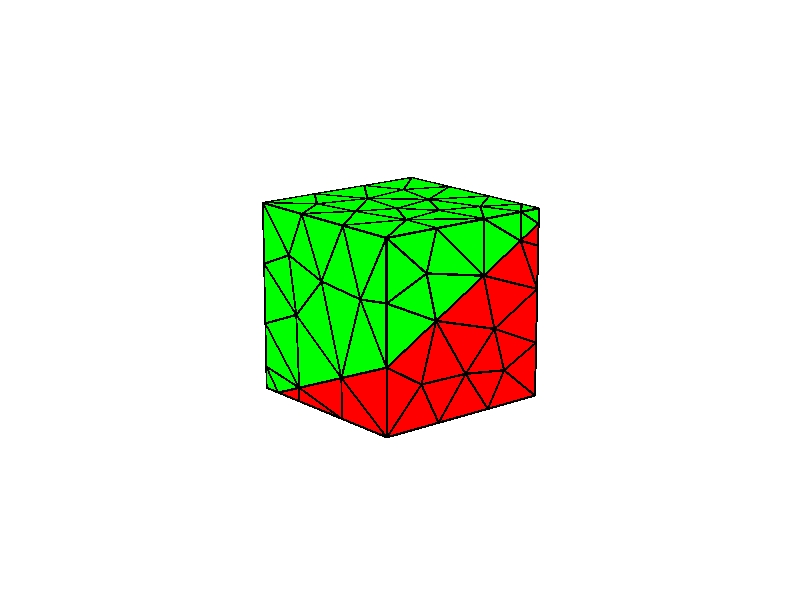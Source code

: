 #version 3.7;
#include "shapes.inc"
background {color rgb<1.000000,1.000000,1.000000>}
camera {
perspective
right x*image_width/image_height
location <7.424000, 3.000000, -5.270000>
look_at <0.500000, 0.500000, 0.500000>
angle 25.000000
sky <0.000000, 1.000000, 0.000000>
}
light_source { <7.424000, 3.000000, -5.270000> rgb<1.000000, 1.000000, 1.000000> shadowless}

global_settings { assumed_gamma 2.2 }
union {

mesh2 {
  vertex_vectors {
    88,
    <1.000000000000,0.000000000000,0.000000000000>,
    <1.000000000000,1.000000000000,0.000000000000>,
    <0.000000000000,1.000000000000,0.000000000000>,
    <0.000000000000,0.072876995892,0.000000000000>,
    <0.000000000000,1.000000000000,0.523792986818>,
    <1.000000000000,1.000000000000,0.921109989703>,
    <1.000000000000,0.000000000000,0.356143977106>,
    <0.103627646137,0.000000000000,0.000000000000>,
    <0.000000000000,0.000000000000,0.000000000000>,
    <0.000000000000,0.000000000000,1.000000000000>,
    <0.000000000000,1.000000000000,1.000000000000>,
    <1.000000000000,1.000000000000,1.000000000000>,
    <1.000000000000,0.000000000000,1.000000000000>,
    <0.000000000000,0.701104617235,0.000000000000>,
    <0.000000000000,0.402209234470,0.000000000000>,
    <0.000000000000,0.182654408751,0.000000000000>,
    <0.000000000000,0.182654408751,0.062020507216>,
    <0.000000000000,0.402209234470,0.186061521649>,
    <0.000000000000,0.701104617235,0.354927254234>,
    <0.000000000000,1.000000000000,0.261896493409>,
    <1.000000000000,0.333333333333,0.000000000000>,
    <1.000000000000,0.666666666667,0.000000000000>,
    <1.000000000000,1.000000000000,0.288501209186>,
    <1.000000000000,1.000000000000,0.577002418372>,
    <1.000000000000,1.000000000000,0.806407465926>,
    <1.000000000000,0.875473586152,0.850756798208>,
    <1.000000000000,0.626420758457,0.710050415219>,
    <1.000000000000,0.313210379228,0.533097196163>,
    <0.644614079982,0.000000000000,0.214943108497>,
    <0.289228159963,0.000000000000,0.073742239887>,
    <0.289228159963,0.000000000000,0.000000000000>,
    <0.644614079982,0.000000000000,0.000000000000>,
    <0.666666666667,1.000000000000,0.000000000000>,
    <0.333333333333,1.000000000000,0.000000000000>,
    <0.313210379228,1.000000000000,0.648236795966>,
    <0.626420758457,1.000000000000,0.772680605113>,
    <0.875473586152,1.000000000000,0.871633528173>,
    <0.000000000000,0.000000000000,0.118406524671>,
    <0.000000000000,0.000000000000,0.355219574014>,
    <0.000000000000,0.000000000000,0.677609787007>,
    <0.000000000000,0.333333333333,1.000000000000>,
    <0.000000000000,0.666666666667,1.000000000000>,
    <0.000000000000,1.000000000000,0.761896493409>,
    <1.000000000000,0.875473586152,1.000000000000>,
    <1.000000000000,0.626420758457,1.000000000000>,
    <1.000000000000,0.313210379228,1.000000000000>,
    <1.000000000000,0.000000000000,0.678071988553>,
    <0.666666666667,0.000000000000,1.000000000000>,
    <0.333333333333,0.000000000000,1.000000000000>,
    <0.313210379228,1.000000000000,1.000000000000>,
    <0.626420758457,1.000000000000,1.000000000000>,
    <0.875473586152,1.000000000000,1.000000000000>,
    <0.000000000000,0.850552308617,0.130948246705>,
    <1.000000000000,0.511807085053,0.219380169554>,
    <1.000000000000,0.776565927567,0.184454943986>,
    <1.000000000000,0.704667358384,0.418747725413>,
    <1.000000000000,0.219942911644,0.224539875377>,
    <0.699719460231,1.000000000000,0.458260958483>,
    <0.764143265934,1.000000000000,0.198467133220>,
    <0.494542352852,1.000000000000,0.264677588646>,
    <0.190181010902,1.000000000000,0.283100644140>,
    <0.425030917231,0.276352568235,0.000000000000>,
    <0.244606163224,0.524348277188,0.000000000000>,
    <0.513631647844,0.532352374883,0.000000000000>,
    <0.729981213298,0.720142398633,0.000000000000>,
    <0.759036836908,0.361263905965,0.000000000000>,
    <0.151784698079,0.208348783505,0.000000000000>,
    <0.191361619853,0.787344828536,0.000000000000>,
    <0.438824267986,0.761363336170,0.000000000000>,
    <0.000000000000,0.813535924694,0.725023285080>,
    <0.000000000000,0.201841694023,0.702796286444>,
    <0.000000000000,0.364272566544,0.474425381623>,
    <0.000000000000,0.513444264259,0.709522976020>,
    <1.000000000000,0.250568303383,0.784243919987>,
    <0.800121033704,0.000000000000,0.655359019303>,
    <0.489445455573,0.000000000000,0.682995041661>,
    <0.218334003960,0.000000000000,0.765928426277>,
    <0.273603616186,0.000000000000,0.461739696057>,
    <0.156605189614,1.000000000000,0.852533322344>,
    <0.200000000000,0.195975409179,1.000000000000>,
    <0.464064829583,0.237924129741,1.000000000000>,
    <0.267622477801,0.475842234965,1.000000000000>,
    <0.546205218937,0.442045370203,1.000000000000>,
    <0.486325247700,0.704090536183,1.000000000000>,
    <0.215401594113,0.761343459969,1.000000000000>,
    <0.770561295737,0.313681779957,1.000000000000>,
    <0.716992354972,0.576171822069,1.000000000000>,
    <0.783006532076,0.795824001443,1.000000000000> 
  }
  texture_list {
    172,
    texture{pigment{rgb<1.000000000000,0.000000000000,0.000000000000>} finish {ambient 0.600000 diffuse 0.600000 reflection 0.000000}}
    texture{pigment{rgb<1.000000000000,0.000000000000,0.000000000000>} finish {ambient 0.600000 diffuse 0.600000 reflection 0.000000}}
    texture{pigment{rgb<1.000000000000,0.000000000000,0.000000000000>} finish {ambient 0.600000 diffuse 0.600000 reflection 0.000000}}
    texture{pigment{rgb<1.000000000000,0.000000000000,0.000000000000>} finish {ambient 0.600000 diffuse 0.600000 reflection 0.000000}}
    texture{pigment{rgb<1.000000000000,0.000000000000,0.000000000000>} finish {ambient 0.600000 diffuse 0.600000 reflection 0.000000}}
    texture{pigment{rgb<1.000000000000,0.000000000000,0.000000000000>} finish {ambient 0.600000 diffuse 0.600000 reflection 0.000000}}
    texture{pigment{rgb<1.000000000000,0.000000000000,0.000000000000>} finish {ambient 0.600000 diffuse 0.600000 reflection 0.000000}}
    texture{pigment{rgb<1.000000000000,0.000000000000,0.000000000000>} finish {ambient 0.600000 diffuse 0.600000 reflection 0.000000}}
    texture{pigment{rgb<1.000000000000,0.000000000000,0.000000000000>} finish {ambient 0.600000 diffuse 0.600000 reflection 0.000000}}
    texture{pigment{rgb<1.000000000000,0.000000000000,0.000000000000>} finish {ambient 0.600000 diffuse 0.600000 reflection 0.000000}}
    texture{pigment{rgb<1.000000000000,0.000000000000,0.000000000000>} finish {ambient 0.600000 diffuse 0.600000 reflection 0.000000}}
    texture{pigment{rgb<1.000000000000,0.000000000000,0.000000000000>} finish {ambient 0.600000 diffuse 0.600000 reflection 0.000000}}
    texture{pigment{rgb<1.000000000000,0.000000000000,0.000000000000>} finish {ambient 0.600000 diffuse 0.600000 reflection 0.000000}}
    texture{pigment{rgb<1.000000000000,0.000000000000,0.000000000000>} finish {ambient 0.600000 diffuse 0.600000 reflection 0.000000}}
    texture{pigment{rgb<1.000000000000,0.000000000000,0.000000000000>} finish {ambient 0.600000 diffuse 0.600000 reflection 0.000000}}
    texture{pigment{rgb<1.000000000000,0.000000000000,0.000000000000>} finish {ambient 0.600000 diffuse 0.600000 reflection 0.000000}}
    texture{pigment{rgb<1.000000000000,0.000000000000,0.000000000000>} finish {ambient 0.600000 diffuse 0.600000 reflection 0.000000}}
    texture{pigment{rgb<1.000000000000,0.000000000000,0.000000000000>} finish {ambient 0.600000 diffuse 0.600000 reflection 0.000000}}
    texture{pigment{rgb<1.000000000000,0.000000000000,0.000000000000>} finish {ambient 0.600000 diffuse 0.600000 reflection 0.000000}}
    texture{pigment{rgb<1.000000000000,0.000000000000,0.000000000000>} finish {ambient 0.600000 diffuse 0.600000 reflection 0.000000}}
    texture{pigment{rgb<1.000000000000,0.000000000000,0.000000000000>} finish {ambient 0.600000 diffuse 0.600000 reflection 0.000000}}
    texture{pigment{rgb<1.000000000000,0.000000000000,0.000000000000>} finish {ambient 0.600000 diffuse 0.600000 reflection 0.000000}}
    texture{pigment{rgb<1.000000000000,0.000000000000,0.000000000000>} finish {ambient 0.600000 diffuse 0.600000 reflection 0.000000}}
    texture{pigment{rgb<1.000000000000,0.000000000000,0.000000000000>} finish {ambient 0.600000 diffuse 0.600000 reflection 0.000000}}
    texture{pigment{rgb<1.000000000000,0.000000000000,0.000000000000>} finish {ambient 0.600000 diffuse 0.600000 reflection 0.000000}}
    texture{pigment{rgb<1.000000000000,0.000000000000,0.000000000000>} finish {ambient 0.600000 diffuse 0.600000 reflection 0.000000}}
    texture{pigment{rgb<1.000000000000,0.000000000000,0.000000000000>} finish {ambient 0.600000 diffuse 0.600000 reflection 0.000000}}
    texture{pigment{rgb<1.000000000000,0.000000000000,0.000000000000>} finish {ambient 0.600000 diffuse 0.600000 reflection 0.000000}}
    texture{pigment{rgb<1.000000000000,0.000000000000,0.000000000000>} finish {ambient 0.600000 diffuse 0.600000 reflection 0.000000}}
    texture{pigment{rgb<1.000000000000,0.000000000000,0.000000000000>} finish {ambient 0.600000 diffuse 0.600000 reflection 0.000000}}
    texture{pigment{rgb<1.000000000000,0.000000000000,0.000000000000>} finish {ambient 0.600000 diffuse 0.600000 reflection 0.000000}}
    texture{pigment{rgb<1.000000000000,0.000000000000,0.000000000000>} finish {ambient 0.600000 diffuse 0.600000 reflection 0.000000}}
    texture{pigment{rgb<1.000000000000,0.000000000000,0.000000000000>} finish {ambient 0.600000 diffuse 0.600000 reflection 0.000000}}
    texture{pigment{rgb<1.000000000000,0.000000000000,0.000000000000>} finish {ambient 0.600000 diffuse 0.600000 reflection 0.000000}}
    texture{pigment{rgb<1.000000000000,0.000000000000,0.000000000000>} finish {ambient 0.600000 diffuse 0.600000 reflection 0.000000}}
    texture{pigment{rgb<1.000000000000,0.000000000000,0.000000000000>} finish {ambient 0.600000 diffuse 0.600000 reflection 0.000000}}
    texture{pigment{rgb<1.000000000000,0.000000000000,0.000000000000>} finish {ambient 0.600000 diffuse 0.600000 reflection 0.000000}}
    texture{pigment{rgb<1.000000000000,0.000000000000,0.000000000000>} finish {ambient 0.600000 diffuse 0.600000 reflection 0.000000}}
    texture{pigment{rgb<1.000000000000,0.000000000000,0.000000000000>} finish {ambient 0.600000 diffuse 0.600000 reflection 0.000000}}
    texture{pigment{rgb<1.000000000000,0.000000000000,0.000000000000>} finish {ambient 0.600000 diffuse 0.600000 reflection 0.000000}}
    texture{pigment{rgb<1.000000000000,0.000000000000,0.000000000000>} finish {ambient 0.600000 diffuse 0.600000 reflection 0.000000}}
    texture{pigment{rgb<1.000000000000,0.000000000000,0.000000000000>} finish {ambient 0.600000 diffuse 0.600000 reflection 0.000000}}
    texture{pigment{rgb<1.000000000000,0.000000000000,0.000000000000>} finish {ambient 0.600000 diffuse 0.600000 reflection 0.000000}}
    texture{pigment{rgb<1.000000000000,0.000000000000,0.000000000000>} finish {ambient 0.600000 diffuse 0.600000 reflection 0.000000}}
    texture{pigment{rgb<1.000000000000,0.000000000000,0.000000000000>} finish {ambient 0.600000 diffuse 0.600000 reflection 0.000000}}
    texture{pigment{rgb<1.000000000000,0.000000000000,0.000000000000>} finish {ambient 0.600000 diffuse 0.600000 reflection 0.000000}}
    texture{pigment{rgb<1.000000000000,0.000000000000,0.000000000000>} finish {ambient 0.600000 diffuse 0.600000 reflection 0.000000}}
    texture{pigment{rgb<1.000000000000,0.000000000000,0.000000000000>} finish {ambient 0.600000 diffuse 0.600000 reflection 0.000000}}
    texture{pigment{rgb<1.000000000000,0.000000000000,0.000000000000>} finish {ambient 0.600000 diffuse 0.600000 reflection 0.000000}}
    texture{pigment{rgb<1.000000000000,0.000000000000,0.000000000000>} finish {ambient 0.600000 diffuse 0.600000 reflection 0.000000}}
    texture{pigment{rgb<1.000000000000,0.000000000000,0.000000000000>} finish {ambient 0.600000 diffuse 0.600000 reflection 0.000000}}
    texture{pigment{rgb<1.000000000000,0.000000000000,0.000000000000>} finish {ambient 0.600000 diffuse 0.600000 reflection 0.000000}}
    texture{pigment{rgb<1.000000000000,0.000000000000,0.000000000000>} finish {ambient 0.600000 diffuse 0.600000 reflection 0.000000}}
    texture{pigment{rgb<1.000000000000,0.000000000000,0.000000000000>} finish {ambient 0.600000 diffuse 0.600000 reflection 0.000000}}
    texture{pigment{rgb<1.000000000000,0.000000000000,0.000000000000>} finish {ambient 0.600000 diffuse 0.600000 reflection 0.000000}}
    texture{pigment{rgb<1.000000000000,0.000000000000,0.000000000000>} finish {ambient 0.600000 diffuse 0.600000 reflection 0.000000}}
    texture{pigment{rgb<1.000000000000,0.000000000000,0.000000000000>} finish {ambient 0.600000 diffuse 0.600000 reflection 0.000000}}
    texture{pigment{rgb<1.000000000000,0.000000000000,0.000000000000>} finish {ambient 0.600000 diffuse 0.600000 reflection 0.000000}}
    texture{pigment{rgb<1.000000000000,0.000000000000,0.000000000000>} finish {ambient 0.600000 diffuse 0.600000 reflection 0.000000}}
    texture{pigment{rgb<1.000000000000,0.000000000000,0.000000000000>} finish {ambient 0.600000 diffuse 0.600000 reflection 0.000000}}
    texture{pigment{rgb<1.000000000000,0.000000000000,0.000000000000>} finish {ambient 0.600000 diffuse 0.600000 reflection 0.000000}}
    texture{pigment{rgb<1.000000000000,0.000000000000,0.000000000000>} finish {ambient 0.600000 diffuse 0.600000 reflection 0.000000}}
    texture{pigment{rgb<1.000000000000,0.000000000000,0.000000000000>} finish {ambient 0.600000 diffuse 0.600000 reflection 0.000000}}
    texture{pigment{rgb<1.000000000000,0.000000000000,0.000000000000>} finish {ambient 0.600000 diffuse 0.600000 reflection 0.000000}}
    texture{pigment{rgb<1.000000000000,0.000000000000,0.000000000000>} finish {ambient 0.600000 diffuse 0.600000 reflection 0.000000}}
    texture{pigment{rgb<1.000000000000,0.000000000000,0.000000000000>} finish {ambient 0.600000 diffuse 0.600000 reflection 0.000000}}
    texture{pigment{rgb<1.000000000000,0.000000000000,0.000000000000>} finish {ambient 0.600000 diffuse 0.600000 reflection 0.000000}}
    texture{pigment{rgb<1.000000000000,0.000000000000,0.000000000000>} finish {ambient 0.600000 diffuse 0.600000 reflection 0.000000}}
    texture{pigment{rgb<1.000000000000,0.000000000000,0.000000000000>} finish {ambient 0.600000 diffuse 0.600000 reflection 0.000000}}
    texture{pigment{rgb<1.000000000000,0.000000000000,0.000000000000>} finish {ambient 0.600000 diffuse 0.600000 reflection 0.000000}}
    texture{pigment{rgb<1.000000000000,0.000000000000,0.000000000000>} finish {ambient 0.600000 diffuse 0.600000 reflection 0.000000}}
    texture{pigment{rgb<1.000000000000,0.000000000000,0.000000000000>} finish {ambient 0.600000 diffuse 0.600000 reflection 0.000000}}
    texture{pigment{rgb<1.000000000000,0.000000000000,0.000000000000>} finish {ambient 0.600000 diffuse 0.600000 reflection 0.000000}}
    texture{pigment{rgb<1.000000000000,0.000000000000,0.000000000000>} finish {ambient 0.600000 diffuse 0.600000 reflection 0.000000}}
    texture{pigment{rgb<1.000000000000,0.000000000000,0.000000000000>} finish {ambient 0.600000 diffuse 0.600000 reflection 0.000000}}
    texture{pigment{rgb<1.000000000000,0.000000000000,0.000000000000>} finish {ambient 0.600000 diffuse 0.600000 reflection 0.000000}}
    texture{pigment{rgb<1.000000000000,0.000000000000,0.000000000000>} finish {ambient 0.600000 diffuse 0.600000 reflection 0.000000}}
    texture{pigment{rgb<1.000000000000,0.000000000000,0.000000000000>} finish {ambient 0.600000 diffuse 0.600000 reflection 0.000000}}
    texture{pigment{rgb<1.000000000000,0.000000000000,0.000000000000>} finish {ambient 0.600000 diffuse 0.600000 reflection 0.000000}}
    texture{pigment{rgb<1.000000000000,0.000000000000,0.000000000000>} finish {ambient 0.600000 diffuse 0.600000 reflection 0.000000}}
    texture{pigment{rgb<0.000000000000,1.000000000000,0.000000000000>} finish {ambient 0.600000 diffuse 0.600000 reflection 0.000000}}
    texture{pigment{rgb<0.000000000000,1.000000000000,0.000000000000>} finish {ambient 0.600000 diffuse 0.600000 reflection 0.000000}}
    texture{pigment{rgb<0.000000000000,1.000000000000,0.000000000000>} finish {ambient 0.600000 diffuse 0.600000 reflection 0.000000}}
    texture{pigment{rgb<0.000000000000,1.000000000000,0.000000000000>} finish {ambient 0.600000 diffuse 0.600000 reflection 0.000000}}
    texture{pigment{rgb<0.000000000000,1.000000000000,0.000000000000>} finish {ambient 0.600000 diffuse 0.600000 reflection 0.000000}}
    texture{pigment{rgb<0.000000000000,1.000000000000,0.000000000000>} finish {ambient 0.600000 diffuse 0.600000 reflection 0.000000}}
    texture{pigment{rgb<0.000000000000,1.000000000000,0.000000000000>} finish {ambient 0.600000 diffuse 0.600000 reflection 0.000000}}
    texture{pigment{rgb<0.000000000000,1.000000000000,0.000000000000>} finish {ambient 0.600000 diffuse 0.600000 reflection 0.000000}}
    texture{pigment{rgb<0.000000000000,1.000000000000,0.000000000000>} finish {ambient 0.600000 diffuse 0.600000 reflection 0.000000}}
    texture{pigment{rgb<0.000000000000,1.000000000000,0.000000000000>} finish {ambient 0.600000 diffuse 0.600000 reflection 0.000000}}
    texture{pigment{rgb<0.000000000000,1.000000000000,0.000000000000>} finish {ambient 0.600000 diffuse 0.600000 reflection 0.000000}}
    texture{pigment{rgb<0.000000000000,1.000000000000,0.000000000000>} finish {ambient 0.600000 diffuse 0.600000 reflection 0.000000}}
    texture{pigment{rgb<0.000000000000,1.000000000000,0.000000000000>} finish {ambient 0.600000 diffuse 0.600000 reflection 0.000000}}
    texture{pigment{rgb<0.000000000000,1.000000000000,0.000000000000>} finish {ambient 0.600000 diffuse 0.600000 reflection 0.000000}}
    texture{pigment{rgb<0.000000000000,1.000000000000,0.000000000000>} finish {ambient 0.600000 diffuse 0.600000 reflection 0.000000}}
    texture{pigment{rgb<0.000000000000,1.000000000000,0.000000000000>} finish {ambient 0.600000 diffuse 0.600000 reflection 0.000000}}
    texture{pigment{rgb<0.000000000000,1.000000000000,0.000000000000>} finish {ambient 0.600000 diffuse 0.600000 reflection 0.000000}}
    texture{pigment{rgb<0.000000000000,1.000000000000,0.000000000000>} finish {ambient 0.600000 diffuse 0.600000 reflection 0.000000}}
    texture{pigment{rgb<0.000000000000,1.000000000000,0.000000000000>} finish {ambient 0.600000 diffuse 0.600000 reflection 0.000000}}
    texture{pigment{rgb<0.000000000000,1.000000000000,0.000000000000>} finish {ambient 0.600000 diffuse 0.600000 reflection 0.000000}}
    texture{pigment{rgb<0.000000000000,1.000000000000,0.000000000000>} finish {ambient 0.600000 diffuse 0.600000 reflection 0.000000}}
    texture{pigment{rgb<0.000000000000,1.000000000000,0.000000000000>} finish {ambient 0.600000 diffuse 0.600000 reflection 0.000000}}
    texture{pigment{rgb<0.000000000000,1.000000000000,0.000000000000>} finish {ambient 0.600000 diffuse 0.600000 reflection 0.000000}}
    texture{pigment{rgb<0.000000000000,1.000000000000,0.000000000000>} finish {ambient 0.600000 diffuse 0.600000 reflection 0.000000}}
    texture{pigment{rgb<0.000000000000,1.000000000000,0.000000000000>} finish {ambient 0.600000 diffuse 0.600000 reflection 0.000000}}
    texture{pigment{rgb<0.000000000000,1.000000000000,0.000000000000>} finish {ambient 0.600000 diffuse 0.600000 reflection 0.000000}}
    texture{pigment{rgb<0.000000000000,1.000000000000,0.000000000000>} finish {ambient 0.600000 diffuse 0.600000 reflection 0.000000}}
    texture{pigment{rgb<0.000000000000,1.000000000000,0.000000000000>} finish {ambient 0.600000 diffuse 0.600000 reflection 0.000000}}
    texture{pigment{rgb<0.000000000000,1.000000000000,0.000000000000>} finish {ambient 0.600000 diffuse 0.600000 reflection 0.000000}}
    texture{pigment{rgb<0.000000000000,1.000000000000,0.000000000000>} finish {ambient 0.600000 diffuse 0.600000 reflection 0.000000}}
    texture{pigment{rgb<0.000000000000,1.000000000000,0.000000000000>} finish {ambient 0.600000 diffuse 0.600000 reflection 0.000000}}
    texture{pigment{rgb<0.000000000000,1.000000000000,0.000000000000>} finish {ambient 0.600000 diffuse 0.600000 reflection 0.000000}}
    texture{pigment{rgb<0.000000000000,1.000000000000,0.000000000000>} finish {ambient 0.600000 diffuse 0.600000 reflection 0.000000}}
    texture{pigment{rgb<0.000000000000,1.000000000000,0.000000000000>} finish {ambient 0.600000 diffuse 0.600000 reflection 0.000000}}
    texture{pigment{rgb<0.000000000000,1.000000000000,0.000000000000>} finish {ambient 0.600000 diffuse 0.600000 reflection 0.000000}}
    texture{pigment{rgb<0.000000000000,1.000000000000,0.000000000000>} finish {ambient 0.600000 diffuse 0.600000 reflection 0.000000}}
    texture{pigment{rgb<0.000000000000,1.000000000000,0.000000000000>} finish {ambient 0.600000 diffuse 0.600000 reflection 0.000000}}
    texture{pigment{rgb<0.000000000000,1.000000000000,0.000000000000>} finish {ambient 0.600000 diffuse 0.600000 reflection 0.000000}}
    texture{pigment{rgb<0.000000000000,1.000000000000,0.000000000000>} finish {ambient 0.600000 diffuse 0.600000 reflection 0.000000}}
    texture{pigment{rgb<0.000000000000,1.000000000000,0.000000000000>} finish {ambient 0.600000 diffuse 0.600000 reflection 0.000000}}
    texture{pigment{rgb<0.000000000000,1.000000000000,0.000000000000>} finish {ambient 0.600000 diffuse 0.600000 reflection 0.000000}}
    texture{pigment{rgb<0.000000000000,1.000000000000,0.000000000000>} finish {ambient 0.600000 diffuse 0.600000 reflection 0.000000}}
    texture{pigment{rgb<0.000000000000,1.000000000000,0.000000000000>} finish {ambient 0.600000 diffuse 0.600000 reflection 0.000000}}
    texture{pigment{rgb<0.000000000000,1.000000000000,0.000000000000>} finish {ambient 0.600000 diffuse 0.600000 reflection 0.000000}}
    texture{pigment{rgb<0.000000000000,1.000000000000,0.000000000000>} finish {ambient 0.600000 diffuse 0.600000 reflection 0.000000}}
    texture{pigment{rgb<0.000000000000,1.000000000000,0.000000000000>} finish {ambient 0.600000 diffuse 0.600000 reflection 0.000000}}
    texture{pigment{rgb<0.000000000000,1.000000000000,0.000000000000>} finish {ambient 0.600000 diffuse 0.600000 reflection 0.000000}}
    texture{pigment{rgb<0.000000000000,1.000000000000,0.000000000000>} finish {ambient 0.600000 diffuse 0.600000 reflection 0.000000}}
    texture{pigment{rgb<0.000000000000,1.000000000000,0.000000000000>} finish {ambient 0.600000 diffuse 0.600000 reflection 0.000000}}
    texture{pigment{rgb<0.000000000000,1.000000000000,0.000000000000>} finish {ambient 0.600000 diffuse 0.600000 reflection 0.000000}}
    texture{pigment{rgb<0.000000000000,1.000000000000,0.000000000000>} finish {ambient 0.600000 diffuse 0.600000 reflection 0.000000}}
    texture{pigment{rgb<0.000000000000,1.000000000000,0.000000000000>} finish {ambient 0.600000 diffuse 0.600000 reflection 0.000000}}
    texture{pigment{rgb<0.000000000000,1.000000000000,0.000000000000>} finish {ambient 0.600000 diffuse 0.600000 reflection 0.000000}}
    texture{pigment{rgb<0.000000000000,1.000000000000,0.000000000000>} finish {ambient 0.600000 diffuse 0.600000 reflection 0.000000}}
    texture{pigment{rgb<0.000000000000,1.000000000000,0.000000000000>} finish {ambient 0.600000 diffuse 0.600000 reflection 0.000000}}
    texture{pigment{rgb<0.000000000000,1.000000000000,0.000000000000>} finish {ambient 0.600000 diffuse 0.600000 reflection 0.000000}}
    texture{pigment{rgb<0.000000000000,1.000000000000,0.000000000000>} finish {ambient 0.600000 diffuse 0.600000 reflection 0.000000}}
    texture{pigment{rgb<0.000000000000,1.000000000000,0.000000000000>} finish {ambient 0.600000 diffuse 0.600000 reflection 0.000000}}
    texture{pigment{rgb<0.000000000000,1.000000000000,0.000000000000>} finish {ambient 0.600000 diffuse 0.600000 reflection 0.000000}}
    texture{pigment{rgb<0.000000000000,1.000000000000,0.000000000000>} finish {ambient 0.600000 diffuse 0.600000 reflection 0.000000}}
    texture{pigment{rgb<0.000000000000,1.000000000000,0.000000000000>} finish {ambient 0.600000 diffuse 0.600000 reflection 0.000000}}
    texture{pigment{rgb<0.000000000000,1.000000000000,0.000000000000>} finish {ambient 0.600000 diffuse 0.600000 reflection 0.000000}}
    texture{pigment{rgb<0.000000000000,1.000000000000,0.000000000000>} finish {ambient 0.600000 diffuse 0.600000 reflection 0.000000}}
    texture{pigment{rgb<0.000000000000,1.000000000000,0.000000000000>} finish {ambient 0.600000 diffuse 0.600000 reflection 0.000000}}
    texture{pigment{rgb<0.000000000000,1.000000000000,0.000000000000>} finish {ambient 0.600000 diffuse 0.600000 reflection 0.000000}}
    texture{pigment{rgb<0.000000000000,1.000000000000,0.000000000000>} finish {ambient 0.600000 diffuse 0.600000 reflection 0.000000}}
    texture{pigment{rgb<0.000000000000,1.000000000000,0.000000000000>} finish {ambient 0.600000 diffuse 0.600000 reflection 0.000000}}
    texture{pigment{rgb<0.000000000000,1.000000000000,0.000000000000>} finish {ambient 0.600000 diffuse 0.600000 reflection 0.000000}}
    texture{pigment{rgb<0.000000000000,1.000000000000,0.000000000000>} finish {ambient 0.600000 diffuse 0.600000 reflection 0.000000}}
    texture{pigment{rgb<0.000000000000,1.000000000000,0.000000000000>} finish {ambient 0.600000 diffuse 0.600000 reflection 0.000000}}
    texture{pigment{rgb<0.000000000000,1.000000000000,0.000000000000>} finish {ambient 0.600000 diffuse 0.600000 reflection 0.000000}}
    texture{pigment{rgb<0.000000000000,1.000000000000,0.000000000000>} finish {ambient 0.600000 diffuse 0.600000 reflection 0.000000}}
    texture{pigment{rgb<0.000000000000,1.000000000000,0.000000000000>} finish {ambient 0.600000 diffuse 0.600000 reflection 0.000000}}
    texture{pigment{rgb<0.000000000000,1.000000000000,0.000000000000>} finish {ambient 0.600000 diffuse 0.600000 reflection 0.000000}}
    texture{pigment{rgb<0.000000000000,1.000000000000,0.000000000000>} finish {ambient 0.600000 diffuse 0.600000 reflection 0.000000}}
    texture{pigment{rgb<0.000000000000,1.000000000000,0.000000000000>} finish {ambient 0.600000 diffuse 0.600000 reflection 0.000000}}
    texture{pigment{rgb<0.000000000000,1.000000000000,0.000000000000>} finish {ambient 0.600000 diffuse 0.600000 reflection 0.000000}}
    texture{pigment{rgb<0.000000000000,1.000000000000,0.000000000000>} finish {ambient 0.600000 diffuse 0.600000 reflection 0.000000}}
    texture{pigment{rgb<0.000000000000,1.000000000000,0.000000000000>} finish {ambient 0.600000 diffuse 0.600000 reflection 0.000000}}
    texture{pigment{rgb<0.000000000000,1.000000000000,0.000000000000>} finish {ambient 0.600000 diffuse 0.600000 reflection 0.000000}}
    texture{pigment{rgb<0.000000000000,1.000000000000,0.000000000000>} finish {ambient 0.600000 diffuse 0.600000 reflection 0.000000}}
    texture{pigment{rgb<0.000000000000,1.000000000000,0.000000000000>} finish {ambient 0.600000 diffuse 0.600000 reflection 0.000000}}
    texture{pigment{rgb<0.000000000000,1.000000000000,0.000000000000>} finish {ambient 0.600000 diffuse 0.600000 reflection 0.000000}}
    texture{pigment{rgb<0.000000000000,1.000000000000,0.000000000000>} finish {ambient 0.600000 diffuse 0.600000 reflection 0.000000}}
    texture{pigment{rgb<0.000000000000,1.000000000000,0.000000000000>} finish {ambient 0.600000 diffuse 0.600000 reflection 0.000000}}
    texture{pigment{rgb<0.000000000000,1.000000000000,0.000000000000>} finish {ambient 0.600000 diffuse 0.600000 reflection 0.000000}}
    texture{pigment{rgb<0.000000000000,1.000000000000,0.000000000000>} finish {ambient 0.600000 diffuse 0.600000 reflection 0.000000}}
    texture{pigment{rgb<0.000000000000,1.000000000000,0.000000000000>} finish {ambient 0.600000 diffuse 0.600000 reflection 0.000000}}
    texture{pigment{rgb<0.000000000000,1.000000000000,0.000000000000>} finish {ambient 0.600000 diffuse 0.600000 reflection 0.000000}}
    texture{pigment{rgb<0.000000000000,1.000000000000,0.000000000000>} finish {ambient 0.600000 diffuse 0.600000 reflection 0.000000}}
    texture{pigment{rgb<0.000000000000,1.000000000000,0.000000000000>} finish {ambient 0.600000 diffuse 0.600000 reflection 0.000000}}
    texture{pigment{rgb<0.000000000000,1.000000000000,0.000000000000>} finish {ambient 0.600000 diffuse 0.600000 reflection 0.000000}}
  }
  face_indices {
    172,
    <22,54,1>,0,
    <58,22,1>,1,
    <33,60,59>,2,
    <59,58,32>,3,
    <62,63,61>,4,
    <66,62,61>,5,
    <61,66,30>,6,
    <18,52,19>,7,
    <63,65,61>,8,
    <23,26,25>,9,
    <62,67,13>,10,
    <28,29,31>,11,
    <65,31,61>,12,
    <34,60,4>,13,
    <32,58,1>,14,
    <64,32,1>,15,
    <4,18,19>,16,
    <60,19,4>,17,
    <54,1,21>,18,
    <21,64,1>,19,
    <26,23,55>,20,
    <27,26,55>,21,
    <53,27,55>,22,
    <56,0,20>,23,
    <0,20,65>,24,
    <7,30,66>,25,
    <7,30,29>,26,
    <65,20,21>,27,
    <21,53,20>,28,
    <16,3,15>,29,
    <3,15,66>,30,
    <7,3,66>,31,
    <23,35,36>,32,
    <62,63,68>,33,
    <64,63,65>,34,
    <64,63,68>,35,
    <52,2,19>,36,
    <19,60,2>,37,
    <60,33,2>,38,
    <33,2,67>,39,
    <67,13,2>,40,
    <13,2,52>,41,
    <53,54,55>,42,
    <27,53,56>,43,
    <22,55,54>,44,
    <56,6,27>,45,
    <14,62,13>,46,
    <13,17,14>,47,
    <25,24,5>,48,
    <24,5,36>,49,
    <0,31,28>,50,
    <23,57,35>,51,
    <24,36,23>,52,
    <16,15,14>,53,
    <15,14,66>,54,
    <30,61,31>,55,
    <29,30,31>,56,
    <23,24,25>,57,
    <54,21,53>,58,
    <57,35,34>,59,
    <34,59,57>,60,
    <65,0,31>,61,
    <57,58,22>,62,
    <59,57,58>,63,
    <14,17,16>,64,
    <65,21,64>,65,
    <18,13,52>,66,
    <6,56,0>,67,
    <0,28,6>,68,
    <53,56,20>,69,
    <68,32,33>,70,
    <33,59,32>,71,
    <64,68,32>,72,
    <22,23,57>,73,
    <22,23,55>,74,
    <66,14,62>,75,
    <67,62,68>,76,
    <34,60,59>,77,
    <68,33,67>,78,
    <13,17,18>,79,
    <87,86,83>,80,
    <81,82,83>,81,
    <35,50,36>,82,
    <81,80,82>,83,
    <73,12,46>,84,
    <12,46,74>,85,
    <26,27,73>,86,
    <76,77,39>,87,
    <8,7,3>,88,
    <3,37,8>,89,
    <8,7,37>,90,
    <16,3,37>,91,
    <34,35,49>,92,
    <79,40,81>,93,
    <28,6,74>,94,
    <80,79,81>,95,
    <34,42,4>,96,
    <4,69,42>,97,
    <80,85,47>,98,
    <74,12,47>,99,
    <80,85,82>,100,
    <45,73,12>,101,
    <12,85,45>,102,
    <7,29,37>,103,
    <83,49,84>,104,
    <49,50,83>,105,
    <49,50,35>,106,
    <49,78,34>,107,
    <81,83,84>,108,
    <80,79,48>,109,
    <77,76,75>,110,
    <78,42,10>,111,
    <42,10,69>,112,
    <40,79,9>,113,
    <9,70,40>,114,
    <78,34,42>,115,
    <51,43,87>,116,
    <5,25,43>,117,
    <69,72,18>,118,
    <74,47,75>,119,
    <75,74,28>,120,
    <25,26,44>,121,
    <70,71,72>,122,
    <50,51,87>,123,
    <50,51,36>,124,
    <39,38,70>,125,
    <39,38,77>,126,
    <81,41,84>,127,
    <6,46,74>,128,
    <39,70,9>,129,
    <9,76,39>,130,
    <82,83,86>,131,
    <51,5,36>,132,
    <18,4,69>,133,
    <77,75,28>,134,
    <50,83,87>,135,
    <28,29,77>,136,
    <51,43,11>,137,
    <43,11,5>,138,
    <5,51,11>,139,
    <29,38,37>,140,
    <78,49,10>,141,
    <49,10,84>,142,
    <38,17,71>,143,
    <38,16,37>,144,
    <29,38,77>,145,
    <76,48,75>,146,
    <18,71,72>,147,
    <26,73,45>,148,
    <41,40,72>,149,
    <41,40,81>,150,
    <75,47,48>,151,
    <47,48,80>,152,
    <17,38,16>,153,
    <38,70,71>,154,
    <85,82,86>,155,
    <41,69,72>,156,
    <18,17,71>,157,
    <73,27,46>,158,
    <44,26,45>,159,
    <45,85,44>,160,
    <27,6,46>,161,
    <85,86,44>,162,
    <12,47,85>,163,
    <41,69,10>,164,
    <10,84,41>,165,
    <43,87,44>,166,
    <25,43,44>,167,
    <40,70,72>,168,
    <9,76,48>,169,
    <79,9,48>,170,
    <86,44,87>,171 
  }
}
#declare elt3dedge =
  texture { pigment { rgb <0.000000,0.000000,0.000000> } finish {ambient 0.600000 diffuse 0.600000 reflection 0.000000} }
    cylinder {<                 1,                 1,    0.288501209186>,
              <                 1,    0.776565927567,    0.184454943986>,
              0.00594513765584376
    texture { elt3dedge }
  }
    sphere {<                 1,                 1,    0.288501209186>,
              0.00594513765584376
    texture { elt3dedge }
  }
    sphere {<                 1,    0.776565927567,    0.184454943986>,
              0.00594513765584376
    texture { elt3dedge }
  }
    cylinder {<                 1,    0.776565927567,    0.184454943986>,
              <                 1,                 1,                 0>,
              0.00594513765584376
    texture { elt3dedge }
  }
    sphere {<                 1,    0.776565927567,    0.184454943986>,
              0.00594513765584376
    texture { elt3dedge }
  }
    sphere {<                 1,                 1,                 0>,
              0.00594513765584376
    texture { elt3dedge }
  }
    cylinder {<                 1,                 1,    0.288501209186>,
              <                 1,                 1,                 0>,
              0.00594513765584376
    texture { elt3dedge }
  }
    sphere {<                 1,                 1,    0.288501209186>,
              0.00594513765584376
    texture { elt3dedge }
  }
    sphere {<                 1,                 1,                 0>,
              0.00594513765584376
    texture { elt3dedge }
  }
    cylinder {<    0.764143265934,                 1,     0.19846713322>,
              <                 1,                 1,    0.288501209186>,
              0.00594513765584376
    texture { elt3dedge }
  }
    sphere {<    0.764143265934,                 1,     0.19846713322>,
              0.00594513765584376
    texture { elt3dedge }
  }
    sphere {<                 1,                 1,    0.288501209186>,
              0.00594513765584376
    texture { elt3dedge }
  }
    cylinder {<    0.764143265934,                 1,     0.19846713322>,
              <                 1,                 1,                 0>,
              0.00594513765584376
    texture { elt3dedge }
  }
    sphere {<    0.764143265934,                 1,     0.19846713322>,
              0.00594513765584376
    texture { elt3dedge }
  }
    sphere {<                 1,                 1,                 0>,
              0.00594513765584376
    texture { elt3dedge }
  }
    cylinder {<    0.333333333333,                 1,                 0>,
              <    0.190181010902,                 1,     0.28310064414>,
              0.00594513765584376
    texture { elt3dedge }
  }
    sphere {<    0.333333333333,                 1,                 0>,
              0.00594513765584376
    texture { elt3dedge }
  }
    sphere {<    0.190181010902,                 1,     0.28310064414>,
              0.00594513765584376
    texture { elt3dedge }
  }
    cylinder {<    0.190181010902,                 1,     0.28310064414>,
              <    0.494542352852,                 1,    0.264677588646>,
              0.00594513765584376
    texture { elt3dedge }
  }
    sphere {<    0.190181010902,                 1,     0.28310064414>,
              0.00594513765584376
    texture { elt3dedge }
  }
    sphere {<    0.494542352852,                 1,    0.264677588646>,
              0.00594513765584376
    texture { elt3dedge }
  }
    cylinder {<    0.333333333333,                 1,                 0>,
              <    0.494542352852,                 1,    0.264677588646>,
              0.00594513765584376
    texture { elt3dedge }
  }
    sphere {<    0.333333333333,                 1,                 0>,
              0.00594513765584376
    texture { elt3dedge }
  }
    sphere {<    0.494542352852,                 1,    0.264677588646>,
              0.00594513765584376
    texture { elt3dedge }
  }
    cylinder {<    0.494542352852,                 1,    0.264677588646>,
              <    0.764143265934,                 1,     0.19846713322>,
              0.00594513765584376
    texture { elt3dedge }
  }
    sphere {<    0.494542352852,                 1,    0.264677588646>,
              0.00594513765584376
    texture { elt3dedge }
  }
    sphere {<    0.764143265934,                 1,     0.19846713322>,
              0.00594513765584376
    texture { elt3dedge }
  }
    cylinder {<    0.764143265934,                 1,     0.19846713322>,
              <    0.666666666667,                 1,                 0>,
              0.00594513765584376
    texture { elt3dedge }
  }
    sphere {<    0.764143265934,                 1,     0.19846713322>,
              0.00594513765584376
    texture { elt3dedge }
  }
    sphere {<    0.666666666667,                 1,                 0>,
              0.00594513765584376
    texture { elt3dedge }
  }
    cylinder {<    0.494542352852,                 1,    0.264677588646>,
              <    0.666666666667,                 1,                 0>,
              0.00594513765584376
    texture { elt3dedge }
  }
    sphere {<    0.494542352852,                 1,    0.264677588646>,
              0.00594513765584376
    texture { elt3dedge }
  }
    sphere {<    0.666666666667,                 1,                 0>,
              0.00594513765584376
    texture { elt3dedge }
  }
    cylinder {<    0.244606163224,    0.524348277188,                 0>,
              <    0.513631647844,    0.532352374883,                 0>,
              0.00594513765584376
    texture { elt3dedge }
  }
    sphere {<    0.244606163224,    0.524348277188,                 0>,
              0.00594513765584376
    texture { elt3dedge }
  }
    sphere {<    0.513631647844,    0.532352374883,                 0>,
              0.00594513765584376
    texture { elt3dedge }
  }
    cylinder {<    0.513631647844,    0.532352374883,                 0>,
              <    0.425030917231,    0.276352568235,                 0>,
              0.00594513765584376
    texture { elt3dedge }
  }
    sphere {<    0.513631647844,    0.532352374883,                 0>,
              0.00594513765584376
    texture { elt3dedge }
  }
    sphere {<    0.425030917231,    0.276352568235,                 0>,
              0.00594513765584376
    texture { elt3dedge }
  }
    cylinder {<    0.244606163224,    0.524348277188,                 0>,
              <    0.425030917231,    0.276352568235,                 0>,
              0.00594513765584376
    texture { elt3dedge }
  }
    sphere {<    0.244606163224,    0.524348277188,                 0>,
              0.00594513765584376
    texture { elt3dedge }
  }
    sphere {<    0.425030917231,    0.276352568235,                 0>,
              0.00594513765584376
    texture { elt3dedge }
  }
    cylinder {<    0.151784698079,    0.208348783505,                 0>,
              <    0.244606163224,    0.524348277188,                 0>,
              0.00594513765584376
    texture { elt3dedge }
  }
    sphere {<    0.151784698079,    0.208348783505,                 0>,
              0.00594513765584376
    texture { elt3dedge }
  }
    sphere {<    0.244606163224,    0.524348277188,                 0>,
              0.00594513765584376
    texture { elt3dedge }
  }
    cylinder {<    0.151784698079,    0.208348783505,                 0>,
              <    0.425030917231,    0.276352568235,                 0>,
              0.00594513765584376
    texture { elt3dedge }
  }
    sphere {<    0.151784698079,    0.208348783505,                 0>,
              0.00594513765584376
    texture { elt3dedge }
  }
    sphere {<    0.425030917231,    0.276352568235,                 0>,
              0.00594513765584376
    texture { elt3dedge }
  }
    cylinder {<    0.151784698079,    0.208348783505,                 0>,
              <    0.289228159963,                 0,                 0>,
              0.00594513765584376
    texture { elt3dedge }
  }
    sphere {<    0.151784698079,    0.208348783505,                 0>,
              0.00594513765584376
    texture { elt3dedge }
  }
    sphere {<    0.289228159963,                 0,                 0>,
              0.00594513765584376
    texture { elt3dedge }
  }
    cylinder {<    0.425030917231,    0.276352568235,                 0>,
              <    0.289228159963,                 0,                 0>,
              0.00594513765584376
    texture { elt3dedge }
  }
    sphere {<    0.425030917231,    0.276352568235,                 0>,
              0.00594513765584376
    texture { elt3dedge }
  }
    sphere {<    0.289228159963,                 0,                 0>,
              0.00594513765584376
    texture { elt3dedge }
  }
    cylinder {<                 0,    0.701104617235,    0.354927254234>,
              <                 0,    0.850552308617,    0.130948246705>,
              0.00594513765584376
    texture { elt3dedge }
  }
    sphere {<                 0,    0.701104617235,    0.354927254234>,
              0.00594513765584376
    texture { elt3dedge }
  }
    sphere {<                 0,    0.850552308617,    0.130948246705>,
              0.00594513765584376
    texture { elt3dedge }
  }
    cylinder {<                 0,    0.850552308617,    0.130948246705>,
              <                 0,                 1,    0.261896493409>,
              0.00594513765584376
    texture { elt3dedge }
  }
    sphere {<                 0,    0.850552308617,    0.130948246705>,
              0.00594513765584376
    texture { elt3dedge }
  }
    sphere {<                 0,                 1,    0.261896493409>,
              0.00594513765584376
    texture { elt3dedge }
  }
    cylinder {<                 0,    0.701104617235,    0.354927254234>,
              <                 0,                 1,    0.261896493409>,
              0.00594513765584376
    texture { elt3dedge }
  }
    sphere {<                 0,    0.701104617235,    0.354927254234>,
              0.00594513765584376
    texture { elt3dedge }
  }
    sphere {<                 0,                 1,    0.261896493409>,
              0.00594513765584376
    texture { elt3dedge }
  }
    cylinder {<    0.513631647844,    0.532352374883,                 0>,
              <    0.759036836908,    0.361263905965,                 0>,
              0.00594513765584376
    texture { elt3dedge }
  }
    sphere {<    0.513631647844,    0.532352374883,                 0>,
              0.00594513765584376
    texture { elt3dedge }
  }
    sphere {<    0.759036836908,    0.361263905965,                 0>,
              0.00594513765584376
    texture { elt3dedge }
  }
    cylinder {<    0.759036836908,    0.361263905965,                 0>,
              <    0.425030917231,    0.276352568235,                 0>,
              0.00594513765584376
    texture { elt3dedge }
  }
    sphere {<    0.759036836908,    0.361263905965,                 0>,
              0.00594513765584376
    texture { elt3dedge }
  }
    sphere {<    0.425030917231,    0.276352568235,                 0>,
              0.00594513765584376
    texture { elt3dedge }
  }
    cylinder {<                 1,                 1,    0.577002418372>,
              <                 1,    0.626420758457,    0.710050415219>,
              0.00594513765584376
    texture { elt3dedge }
  }
    sphere {<                 1,                 1,    0.577002418372>,
              0.00594513765584376
    texture { elt3dedge }
  }
    sphere {<                 1,    0.626420758457,    0.710050415219>,
              0.00594513765584376
    texture { elt3dedge }
  }
    cylinder {<                 1,    0.626420758457,    0.710050415219>,
              <                 1,    0.875473586152,    0.850756798208>,
              0.00594513765584376
    texture { elt3dedge }
  }
    sphere {<                 1,    0.626420758457,    0.710050415219>,
              0.00594513765584376
    texture { elt3dedge }
  }
    sphere {<                 1,    0.875473586152,    0.850756798208>,
              0.00594513765584376
    texture { elt3dedge }
  }
    cylinder {<                 1,                 1,    0.577002418372>,
              <                 1,    0.875473586152,    0.850756798208>,
              0.00594513765584376
    texture { elt3dedge }
  }
    sphere {<                 1,                 1,    0.577002418372>,
              0.00594513765584376
    texture { elt3dedge }
  }
    sphere {<                 1,    0.875473586152,    0.850756798208>,
              0.00594513765584376
    texture { elt3dedge }
  }
    cylinder {<    0.244606163224,    0.524348277188,                 0>,
              <    0.191361619853,    0.787344828536,                 0>,
              0.00594513765584376
    texture { elt3dedge }
  }
    sphere {<    0.244606163224,    0.524348277188,                 0>,
              0.00594513765584376
    texture { elt3dedge }
  }
    sphere {<    0.191361619853,    0.787344828536,                 0>,
              0.00594513765584376
    texture { elt3dedge }
  }
    cylinder {<    0.191361619853,    0.787344828536,                 0>,
              <                 0,    0.701104617235,                 0>,
              0.00594513765584376
    texture { elt3dedge }
  }
    sphere {<    0.191361619853,    0.787344828536,                 0>,
              0.00594513765584376
    texture { elt3dedge }
  }
    sphere {<                 0,    0.701104617235,                 0>,
              0.00594513765584376
    texture { elt3dedge }
  }
    cylinder {<    0.244606163224,    0.524348277188,                 0>,
              <                 0,    0.701104617235,                 0>,
              0.00594513765584376
    texture { elt3dedge }
  }
    sphere {<    0.244606163224,    0.524348277188,                 0>,
              0.00594513765584376
    texture { elt3dedge }
  }
    sphere {<                 0,    0.701104617235,                 0>,
              0.00594513765584376
    texture { elt3dedge }
  }
    cylinder {<    0.644614079982,                 0,    0.214943108497>,
              <    0.289228159963,                 0,    0.073742239887>,
              0.00594513765584376
    texture { elt3dedge }
  }
    sphere {<    0.644614079982,                 0,    0.214943108497>,
              0.00594513765584376
    texture { elt3dedge }
  }
    sphere {<    0.289228159963,                 0,    0.073742239887>,
              0.00594513765584376
    texture { elt3dedge }
  }
    cylinder {<    0.289228159963,                 0,    0.073742239887>,
              <    0.644614079982,                 0,                 0>,
              0.00594513765584376
    texture { elt3dedge }
  }
    sphere {<    0.289228159963,                 0,    0.073742239887>,
              0.00594513765584376
    texture { elt3dedge }
  }
    sphere {<    0.644614079982,                 0,                 0>,
              0.00594513765584376
    texture { elt3dedge }
  }
    cylinder {<    0.644614079982,                 0,    0.214943108497>,
              <    0.644614079982,                 0,                 0>,
              0.00594513765584376
    texture { elt3dedge }
  }
    sphere {<    0.644614079982,                 0,    0.214943108497>,
              0.00594513765584376
    texture { elt3dedge }
  }
    sphere {<    0.644614079982,                 0,                 0>,
              0.00594513765584376
    texture { elt3dedge }
  }
    cylinder {<    0.759036836908,    0.361263905965,                 0>,
              <    0.644614079982,                 0,                 0>,
              0.00594513765584376
    texture { elt3dedge }
  }
    sphere {<    0.759036836908,    0.361263905965,                 0>,
              0.00594513765584376
    texture { elt3dedge }
  }
    sphere {<    0.644614079982,                 0,                 0>,
              0.00594513765584376
    texture { elt3dedge }
  }
    cylinder {<    0.644614079982,                 0,                 0>,
              <    0.425030917231,    0.276352568235,                 0>,
              0.00594513765584376
    texture { elt3dedge }
  }
    sphere {<    0.644614079982,                 0,                 0>,
              0.00594513765584376
    texture { elt3dedge }
  }
    sphere {<    0.425030917231,    0.276352568235,                 0>,
              0.00594513765584376
    texture { elt3dedge }
  }
    cylinder {<    0.313210379228,                 1,    0.648236795966>,
              <    0.190181010902,                 1,     0.28310064414>,
              0.00594513765584376
    texture { elt3dedge }
  }
    sphere {<    0.313210379228,                 1,    0.648236795966>,
              0.00594513765584376
    texture { elt3dedge }
  }
    sphere {<    0.190181010902,                 1,     0.28310064414>,
              0.00594513765584376
    texture { elt3dedge }
  }
    cylinder {<    0.190181010902,                 1,     0.28310064414>,
              <                 0,                 1,    0.523792986818>,
              0.00594513765584376
    texture { elt3dedge }
  }
    sphere {<    0.190181010902,                 1,     0.28310064414>,
              0.00594513765584376
    texture { elt3dedge }
  }
    sphere {<                 0,                 1,    0.523792986818>,
              0.00594513765584376
    texture { elt3dedge }
  }
    cylinder {<    0.313210379228,                 1,    0.648236795966>,
              <                 0,                 1,    0.523792986818>,
              0.00594513765584376
    texture { elt3dedge }
  }
    sphere {<    0.313210379228,                 1,    0.648236795966>,
              0.00594513765584376
    texture { elt3dedge }
  }
    sphere {<                 0,                 1,    0.523792986818>,
              0.00594513765584376
    texture { elt3dedge }
  }
    cylinder {<    0.666666666667,                 1,                 0>,
              <                 1,                 1,                 0>,
              0.00594513765584376
    texture { elt3dedge }
  }
    sphere {<    0.666666666667,                 1,                 0>,
              0.00594513765584376
    texture { elt3dedge }
  }
    sphere {<                 1,                 1,                 0>,
              0.00594513765584376
    texture { elt3dedge }
  }
    cylinder {<    0.729981213298,    0.720142398633,                 0>,
              <    0.666666666667,                 1,                 0>,
              0.00594513765584376
    texture { elt3dedge }
  }
    sphere {<    0.729981213298,    0.720142398633,                 0>,
              0.00594513765584376
    texture { elt3dedge }
  }
    sphere {<    0.666666666667,                 1,                 0>,
              0.00594513765584376
    texture { elt3dedge }
  }
    cylinder {<    0.729981213298,    0.720142398633,                 0>,
              <                 1,                 1,                 0>,
              0.00594513765584376
    texture { elt3dedge }
  }
    sphere {<    0.729981213298,    0.720142398633,                 0>,
              0.00594513765584376
    texture { elt3dedge }
  }
    sphere {<                 1,                 1,                 0>,
              0.00594513765584376
    texture { elt3dedge }
  }
    cylinder {<                 0,                 1,    0.523792986818>,
              <                 0,    0.701104617235,    0.354927254234>,
              0.00594513765584376
    texture { elt3dedge }
  }
    sphere {<                 0,                 1,    0.523792986818>,
              0.00594513765584376
    texture { elt3dedge }
  }
    sphere {<                 0,    0.701104617235,    0.354927254234>,
              0.00594513765584376
    texture { elt3dedge }
  }
    cylinder {<                 0,                 1,    0.523792986818>,
              <                 0,                 1,    0.261896493409>,
              0.00594513765584376
    texture { elt3dedge }
  }
    sphere {<                 0,                 1,    0.523792986818>,
              0.00594513765584376
    texture { elt3dedge }
  }
    sphere {<                 0,                 1,    0.261896493409>,
              0.00594513765584376
    texture { elt3dedge }
  }
    cylinder {<    0.190181010902,                 1,     0.28310064414>,
              <                 0,                 1,    0.261896493409>,
              0.00594513765584376
    texture { elt3dedge }
  }
    sphere {<    0.190181010902,                 1,     0.28310064414>,
              0.00594513765584376
    texture { elt3dedge }
  }
    sphere {<                 0,                 1,    0.261896493409>,
              0.00594513765584376
    texture { elt3dedge }
  }
    cylinder {<                 1,                 1,                 0>,
              <                 1,    0.666666666667,                 0>,
              0.00594513765584376
    texture { elt3dedge }
  }
    sphere {<                 1,                 1,                 0>,
              0.00594513765584376
    texture { elt3dedge }
  }
    sphere {<                 1,    0.666666666667,                 0>,
              0.00594513765584376
    texture { elt3dedge }
  }
    cylinder {<                 1,    0.776565927567,    0.184454943986>,
              <                 1,    0.666666666667,                 0>,
              0.00594513765584376
    texture { elt3dedge }
  }
    sphere {<                 1,    0.776565927567,    0.184454943986>,
              0.00594513765584376
    texture { elt3dedge }
  }
    sphere {<                 1,    0.666666666667,                 0>,
              0.00594513765584376
    texture { elt3dedge }
  }
    cylinder {<                 1,    0.666666666667,                 0>,
              <    0.729981213298,    0.720142398633,                 0>,
              0.00594513765584376
    texture { elt3dedge }
  }
    sphere {<                 1,    0.666666666667,                 0>,
              0.00594513765584376
    texture { elt3dedge }
  }
    sphere {<    0.729981213298,    0.720142398633,                 0>,
              0.00594513765584376
    texture { elt3dedge }
  }
    cylinder {<                 1,                 1,    0.577002418372>,
              <                 1,    0.704667358384,    0.418747725413>,
              0.00594513765584376
    texture { elt3dedge }
  }
    sphere {<                 1,                 1,    0.577002418372>,
              0.00594513765584376
    texture { elt3dedge }
  }
    sphere {<                 1,    0.704667358384,    0.418747725413>,
              0.00594513765584376
    texture { elt3dedge }
  }
    cylinder {<                 1,    0.626420758457,    0.710050415219>,
              <                 1,    0.704667358384,    0.418747725413>,
              0.00594513765584376
    texture { elt3dedge }
  }
    sphere {<                 1,    0.626420758457,    0.710050415219>,
              0.00594513765584376
    texture { elt3dedge }
  }
    sphere {<                 1,    0.704667358384,    0.418747725413>,
              0.00594513765584376
    texture { elt3dedge }
  }
    cylinder {<                 1,    0.313210379228,    0.533097196163>,
              <                 1,    0.626420758457,    0.710050415219>,
              0.00594513765584376
    texture { elt3dedge }
  }
    sphere {<                 1,    0.313210379228,    0.533097196163>,
              0.00594513765584376
    texture { elt3dedge }
  }
    sphere {<                 1,    0.626420758457,    0.710050415219>,
              0.00594513765584376
    texture { elt3dedge }
  }
    cylinder {<                 1,    0.313210379228,    0.533097196163>,
              <                 1,    0.704667358384,    0.418747725413>,
              0.00594513765584376
    texture { elt3dedge }
  }
    sphere {<                 1,    0.313210379228,    0.533097196163>,
              0.00594513765584376
    texture { elt3dedge }
  }
    sphere {<                 1,    0.704667358384,    0.418747725413>,
              0.00594513765584376
    texture { elt3dedge }
  }
    cylinder {<                 1,    0.511807085053,    0.219380169554>,
              <                 1,    0.313210379228,    0.533097196163>,
              0.00594513765584376
    texture { elt3dedge }
  }
    sphere {<                 1,    0.511807085053,    0.219380169554>,
              0.00594513765584376
    texture { elt3dedge }
  }
    sphere {<                 1,    0.313210379228,    0.533097196163>,
              0.00594513765584376
    texture { elt3dedge }
  }
    cylinder {<                 1,    0.511807085053,    0.219380169554>,
              <                 1,    0.704667358384,    0.418747725413>,
              0.00594513765584376
    texture { elt3dedge }
  }
    sphere {<                 1,    0.511807085053,    0.219380169554>,
              0.00594513765584376
    texture { elt3dedge }
  }
    sphere {<                 1,    0.704667358384,    0.418747725413>,
              0.00594513765584376
    texture { elt3dedge }
  }
    cylinder {<                 1,    0.219942911644,    0.224539875377>,
              <                 1,                 0,                 0>,
              0.00594513765584376
    texture { elt3dedge }
  }
    sphere {<                 1,    0.219942911644,    0.224539875377>,
              0.00594513765584376
    texture { elt3dedge }
  }
    sphere {<                 1,                 0,                 0>,
              0.00594513765584376
    texture { elt3dedge }
  }
    cylinder {<                 1,                 0,                 0>,
              <                 1,    0.333333333333,                 0>,
              0.00594513765584376
    texture { elt3dedge }
  }
    sphere {<                 1,                 0,                 0>,
              0.00594513765584376
    texture { elt3dedge }
  }
    sphere {<                 1,    0.333333333333,                 0>,
              0.00594513765584376
    texture { elt3dedge }
  }
    cylinder {<                 1,    0.219942911644,    0.224539875377>,
              <                 1,    0.333333333333,                 0>,
              0.00594513765584376
    texture { elt3dedge }
  }
    sphere {<                 1,    0.219942911644,    0.224539875377>,
              0.00594513765584376
    texture { elt3dedge }
  }
    sphere {<                 1,    0.333333333333,                 0>,
              0.00594513765584376
    texture { elt3dedge }
  }
    cylinder {<                 1,    0.333333333333,                 0>,
              <    0.759036836908,    0.361263905965,                 0>,
              0.00594513765584376
    texture { elt3dedge }
  }
    sphere {<                 1,    0.333333333333,                 0>,
              0.00594513765584376
    texture { elt3dedge }
  }
    sphere {<    0.759036836908,    0.361263905965,                 0>,
              0.00594513765584376
    texture { elt3dedge }
  }
    cylinder {<                 1,                 0,                 0>,
              <    0.759036836908,    0.361263905965,                 0>,
              0.00594513765584376
    texture { elt3dedge }
  }
    sphere {<                 1,                 0,                 0>,
              0.00594513765584376
    texture { elt3dedge }
  }
    sphere {<    0.759036836908,    0.361263905965,                 0>,
              0.00594513765584376
    texture { elt3dedge }
  }
    cylinder {<    0.103627646137,                 0,                 0>,
              <    0.289228159963,                 0,                 0>,
              0.00594513765584376
    texture { elt3dedge }
  }
    sphere {<    0.103627646137,                 0,                 0>,
              0.00594513765584376
    texture { elt3dedge }
  }
    sphere {<    0.289228159963,                 0,                 0>,
              0.00594513765584376
    texture { elt3dedge }
  }
    cylinder {<    0.103627646137,                 0,                 0>,
              <    0.151784698079,    0.208348783505,                 0>,
              0.00594513765584376
    texture { elt3dedge }
  }
    sphere {<    0.103627646137,                 0,                 0>,
              0.00594513765584376
    texture { elt3dedge }
  }
    sphere {<    0.151784698079,    0.208348783505,                 0>,
              0.00594513765584376
    texture { elt3dedge }
  }
    cylinder {<    0.289228159963,                 0,                 0>,
              <    0.289228159963,                 0,    0.073742239887>,
              0.00594513765584376
    texture { elt3dedge }
  }
    sphere {<    0.289228159963,                 0,                 0>,
              0.00594513765584376
    texture { elt3dedge }
  }
    sphere {<    0.289228159963,                 0,    0.073742239887>,
              0.00594513765584376
    texture { elt3dedge }
  }
    cylinder {<    0.103627646137,                 0,                 0>,
              <    0.289228159963,                 0,    0.073742239887>,
              0.00594513765584376
    texture { elt3dedge }
  }
    sphere {<    0.103627646137,                 0,                 0>,
              0.00594513765584376
    texture { elt3dedge }
  }
    sphere {<    0.289228159963,                 0,    0.073742239887>,
              0.00594513765584376
    texture { elt3dedge }
  }
    cylinder {<                 1,    0.333333333333,                 0>,
              <                 1,    0.666666666667,                 0>,
              0.00594513765584376
    texture { elt3dedge }
  }
    sphere {<                 1,    0.333333333333,                 0>,
              0.00594513765584376
    texture { elt3dedge }
  }
    sphere {<                 1,    0.666666666667,                 0>,
              0.00594513765584376
    texture { elt3dedge }
  }
    cylinder {<    0.759036836908,    0.361263905965,                 0>,
              <                 1,    0.666666666667,                 0>,
              0.00594513765584376
    texture { elt3dedge }
  }
    sphere {<    0.759036836908,    0.361263905965,                 0>,
              0.00594513765584376
    texture { elt3dedge }
  }
    sphere {<                 1,    0.666666666667,                 0>,
              0.00594513765584376
    texture { elt3dedge }
  }
    cylinder {<                 1,    0.666666666667,                 0>,
              <                 1,    0.511807085053,    0.219380169554>,
              0.00594513765584376
    texture { elt3dedge }
  }
    sphere {<                 1,    0.666666666667,                 0>,
              0.00594513765584376
    texture { elt3dedge }
  }
    sphere {<                 1,    0.511807085053,    0.219380169554>,
              0.00594513765584376
    texture { elt3dedge }
  }
    cylinder {<                 1,    0.511807085053,    0.219380169554>,
              <                 1,    0.333333333333,                 0>,
              0.00594513765584376
    texture { elt3dedge }
  }
    sphere {<                 1,    0.511807085053,    0.219380169554>,
              0.00594513765584376
    texture { elt3dedge }
  }
    sphere {<                 1,    0.333333333333,                 0>,
              0.00594513765584376
    texture { elt3dedge }
  }
    cylinder {<                 0,    0.182654408751,    0.062020507216>,
              <                 0,    0.072876995892,                 0>,
              0.00594513765584376
    texture { elt3dedge }
  }
    sphere {<                 0,    0.182654408751,    0.062020507216>,
              0.00594513765584376
    texture { elt3dedge }
  }
    sphere {<                 0,    0.072876995892,                 0>,
              0.00594513765584376
    texture { elt3dedge }
  }
    cylinder {<                 0,    0.072876995892,                 0>,
              <                 0,    0.182654408751,                 0>,
              0.00594513765584376
    texture { elt3dedge }
  }
    sphere {<                 0,    0.072876995892,                 0>,
              0.00594513765584376
    texture { elt3dedge }
  }
    sphere {<                 0,    0.182654408751,                 0>,
              0.00594513765584376
    texture { elt3dedge }
  }
    cylinder {<                 0,    0.182654408751,    0.062020507216>,
              <                 0,    0.182654408751,                 0>,
              0.00594513765584376
    texture { elt3dedge }
  }
    sphere {<                 0,    0.182654408751,    0.062020507216>,
              0.00594513765584376
    texture { elt3dedge }
  }
    sphere {<                 0,    0.182654408751,                 0>,
              0.00594513765584376
    texture { elt3dedge }
  }
    cylinder {<                 0,    0.182654408751,                 0>,
              <    0.151784698079,    0.208348783505,                 0>,
              0.00594513765584376
    texture { elt3dedge }
  }
    sphere {<                 0,    0.182654408751,                 0>,
              0.00594513765584376
    texture { elt3dedge }
  }
    sphere {<    0.151784698079,    0.208348783505,                 0>,
              0.00594513765584376
    texture { elt3dedge }
  }
    cylinder {<                 0,    0.072876995892,                 0>,
              <    0.151784698079,    0.208348783505,                 0>,
              0.00594513765584376
    texture { elt3dedge }
  }
    sphere {<                 0,    0.072876995892,                 0>,
              0.00594513765584376
    texture { elt3dedge }
  }
    sphere {<    0.151784698079,    0.208348783505,                 0>,
              0.00594513765584376
    texture { elt3dedge }
  }
    cylinder {<    0.103627646137,                 0,                 0>,
              <                 0,    0.072876995892,                 0>,
              0.00594513765584376
    texture { elt3dedge }
  }
    sphere {<    0.103627646137,                 0,                 0>,
              0.00594513765584376
    texture { elt3dedge }
  }
    sphere {<                 0,    0.072876995892,                 0>,
              0.00594513765584376
    texture { elt3dedge }
  }
    cylinder {<                 1,                 1,    0.577002418372>,
              <    0.626420758457,                 1,    0.772680605113>,
              0.00594513765584376
    texture { elt3dedge }
  }
    sphere {<                 1,                 1,    0.577002418372>,
              0.00594513765584376
    texture { elt3dedge }
  }
    sphere {<    0.626420758457,                 1,    0.772680605113>,
              0.00594513765584376
    texture { elt3dedge }
  }
    cylinder {<    0.626420758457,                 1,    0.772680605113>,
              <    0.875473586152,                 1,    0.871633528173>,
              0.00594513765584376
    texture { elt3dedge }
  }
    sphere {<    0.626420758457,                 1,    0.772680605113>,
              0.00594513765584376
    texture { elt3dedge }
  }
    sphere {<    0.875473586152,                 1,    0.871633528173>,
              0.00594513765584376
    texture { elt3dedge }
  }
    cylinder {<                 1,                 1,    0.577002418372>,
              <    0.875473586152,                 1,    0.871633528173>,
              0.00594513765584376
    texture { elt3dedge }
  }
    sphere {<                 1,                 1,    0.577002418372>,
              0.00594513765584376
    texture { elt3dedge }
  }
    sphere {<    0.875473586152,                 1,    0.871633528173>,
              0.00594513765584376
    texture { elt3dedge }
  }
    cylinder {<    0.513631647844,    0.532352374883,                 0>,
              <    0.438824267986,     0.76136333617,                 0>,
              0.00594513765584376
    texture { elt3dedge }
  }
    sphere {<    0.513631647844,    0.532352374883,                 0>,
              0.00594513765584376
    texture { elt3dedge }
  }
    sphere {<    0.438824267986,     0.76136333617,                 0>,
              0.00594513765584376
    texture { elt3dedge }
  }
    cylinder {<    0.244606163224,    0.524348277188,                 0>,
              <    0.438824267986,     0.76136333617,                 0>,
              0.00594513765584376
    texture { elt3dedge }
  }
    sphere {<    0.244606163224,    0.524348277188,                 0>,
              0.00594513765584376
    texture { elt3dedge }
  }
    sphere {<    0.438824267986,     0.76136333617,                 0>,
              0.00594513765584376
    texture { elt3dedge }
  }
    cylinder {<    0.729981213298,    0.720142398633,                 0>,
              <    0.513631647844,    0.532352374883,                 0>,
              0.00594513765584376
    texture { elt3dedge }
  }
    sphere {<    0.729981213298,    0.720142398633,                 0>,
              0.00594513765584376
    texture { elt3dedge }
  }
    sphere {<    0.513631647844,    0.532352374883,                 0>,
              0.00594513765584376
    texture { elt3dedge }
  }
    cylinder {<    0.729981213298,    0.720142398633,                 0>,
              <    0.759036836908,    0.361263905965,                 0>,
              0.00594513765584376
    texture { elt3dedge }
  }
    sphere {<    0.729981213298,    0.720142398633,                 0>,
              0.00594513765584376
    texture { elt3dedge }
  }
    sphere {<    0.759036836908,    0.361263905965,                 0>,
              0.00594513765584376
    texture { elt3dedge }
  }
    cylinder {<    0.729981213298,    0.720142398633,                 0>,
              <    0.438824267986,     0.76136333617,                 0>,
              0.00594513765584376
    texture { elt3dedge }
  }
    sphere {<    0.729981213298,    0.720142398633,                 0>,
              0.00594513765584376
    texture { elt3dedge }
  }
    sphere {<    0.438824267986,     0.76136333617,                 0>,
              0.00594513765584376
    texture { elt3dedge }
  }
    cylinder {<                 0,    0.850552308617,    0.130948246705>,
              <                 0,                 1,                 0>,
              0.00594513765584376
    texture { elt3dedge }
  }
    sphere {<                 0,    0.850552308617,    0.130948246705>,
              0.00594513765584376
    texture { elt3dedge }
  }
    sphere {<                 0,                 1,                 0>,
              0.00594513765584376
    texture { elt3dedge }
  }
    cylinder {<                 0,                 1,                 0>,
              <                 0,                 1,    0.261896493409>,
              0.00594513765584376
    texture { elt3dedge }
  }
    sphere {<                 0,                 1,                 0>,
              0.00594513765584376
    texture { elt3dedge }
  }
    sphere {<                 0,                 1,    0.261896493409>,
              0.00594513765584376
    texture { elt3dedge }
  }
    cylinder {<    0.190181010902,                 1,     0.28310064414>,
              <                 0,                 1,                 0>,
              0.00594513765584376
    texture { elt3dedge }
  }
    sphere {<    0.190181010902,                 1,     0.28310064414>,
              0.00594513765584376
    texture { elt3dedge }
  }
    sphere {<                 0,                 1,                 0>,
              0.00594513765584376
    texture { elt3dedge }
  }
    cylinder {<    0.333333333333,                 1,                 0>,
              <                 0,                 1,                 0>,
              0.00594513765584376
    texture { elt3dedge }
  }
    sphere {<    0.333333333333,                 1,                 0>,
              0.00594513765584376
    texture { elt3dedge }
  }
    sphere {<                 0,                 1,                 0>,
              0.00594513765584376
    texture { elt3dedge }
  }
    cylinder {<                 0,                 1,                 0>,
              <    0.191361619853,    0.787344828536,                 0>,
              0.00594513765584376
    texture { elt3dedge }
  }
    sphere {<                 0,                 1,                 0>,
              0.00594513765584376
    texture { elt3dedge }
  }
    sphere {<    0.191361619853,    0.787344828536,                 0>,
              0.00594513765584376
    texture { elt3dedge }
  }
    cylinder {<    0.333333333333,                 1,                 0>,
              <    0.191361619853,    0.787344828536,                 0>,
              0.00594513765584376
    texture { elt3dedge }
  }
    sphere {<    0.333333333333,                 1,                 0>,
              0.00594513765584376
    texture { elt3dedge }
  }
    sphere {<    0.191361619853,    0.787344828536,                 0>,
              0.00594513765584376
    texture { elt3dedge }
  }
    cylinder {<                 0,    0.701104617235,                 0>,
              <                 0,                 1,                 0>,
              0.00594513765584376
    texture { elt3dedge }
  }
    sphere {<                 0,    0.701104617235,                 0>,
              0.00594513765584376
    texture { elt3dedge }
  }
    sphere {<                 0,                 1,                 0>,
              0.00594513765584376
    texture { elt3dedge }
  }
    cylinder {<                 0,    0.701104617235,                 0>,
              <                 0,    0.850552308617,    0.130948246705>,
              0.00594513765584376
    texture { elt3dedge }
  }
    sphere {<                 0,    0.701104617235,                 0>,
              0.00594513765584376
    texture { elt3dedge }
  }
    sphere {<                 0,    0.850552308617,    0.130948246705>,
              0.00594513765584376
    texture { elt3dedge }
  }
    cylinder {<                 1,    0.511807085053,    0.219380169554>,
              <                 1,    0.776565927567,    0.184454943986>,
              0.00594513765584376
    texture { elt3dedge }
  }
    sphere {<                 1,    0.511807085053,    0.219380169554>,
              0.00594513765584376
    texture { elt3dedge }
  }
    sphere {<                 1,    0.776565927567,    0.184454943986>,
              0.00594513765584376
    texture { elt3dedge }
  }
    cylinder {<                 1,    0.776565927567,    0.184454943986>,
              <                 1,    0.704667358384,    0.418747725413>,
              0.00594513765584376
    texture { elt3dedge }
  }
    sphere {<                 1,    0.776565927567,    0.184454943986>,
              0.00594513765584376
    texture { elt3dedge }
  }
    sphere {<                 1,    0.704667358384,    0.418747725413>,
              0.00594513765584376
    texture { elt3dedge }
  }
    cylinder {<                 1,    0.511807085053,    0.219380169554>,
              <                 1,    0.219942911644,    0.224539875377>,
              0.00594513765584376
    texture { elt3dedge }
  }
    sphere {<                 1,    0.511807085053,    0.219380169554>,
              0.00594513765584376
    texture { elt3dedge }
  }
    sphere {<                 1,    0.219942911644,    0.224539875377>,
              0.00594513765584376
    texture { elt3dedge }
  }
    cylinder {<                 1,    0.313210379228,    0.533097196163>,
              <                 1,    0.219942911644,    0.224539875377>,
              0.00594513765584376
    texture { elt3dedge }
  }
    sphere {<                 1,    0.313210379228,    0.533097196163>,
              0.00594513765584376
    texture { elt3dedge }
  }
    sphere {<                 1,    0.219942911644,    0.224539875377>,
              0.00594513765584376
    texture { elt3dedge }
  }
    cylinder {<                 1,                 1,    0.288501209186>,
              <                 1,    0.704667358384,    0.418747725413>,
              0.00594513765584376
    texture { elt3dedge }
  }
    sphere {<                 1,                 1,    0.288501209186>,
              0.00594513765584376
    texture { elt3dedge }
  }
    sphere {<                 1,    0.704667358384,    0.418747725413>,
              0.00594513765584376
    texture { elt3dedge }
  }
    cylinder {<                 1,    0.219942911644,    0.224539875377>,
              <                 1,                 0,    0.356143977106>,
              0.00594513765584376
    texture { elt3dedge }
  }
    sphere {<                 1,    0.219942911644,    0.224539875377>,
              0.00594513765584376
    texture { elt3dedge }
  }
    sphere {<                 1,                 0,    0.356143977106>,
              0.00594513765584376
    texture { elt3dedge }
  }
    cylinder {<                 1,                 0,    0.356143977106>,
              <                 1,    0.313210379228,    0.533097196163>,
              0.00594513765584376
    texture { elt3dedge }
  }
    sphere {<                 1,                 0,    0.356143977106>,
              0.00594513765584376
    texture { elt3dedge }
  }
    sphere {<                 1,    0.313210379228,    0.533097196163>,
              0.00594513765584376
    texture { elt3dedge }
  }
    cylinder {<                 0,     0.40220923447,                 0>,
              <    0.244606163224,    0.524348277188,                 0>,
              0.00594513765584376
    texture { elt3dedge }
  }
    sphere {<                 0,     0.40220923447,                 0>,
              0.00594513765584376
    texture { elt3dedge }
  }
    sphere {<    0.244606163224,    0.524348277188,                 0>,
              0.00594513765584376
    texture { elt3dedge }
  }
    cylinder {<                 0,     0.40220923447,                 0>,
              <                 0,    0.701104617235,                 0>,
              0.00594513765584376
    texture { elt3dedge }
  }
    sphere {<                 0,     0.40220923447,                 0>,
              0.00594513765584376
    texture { elt3dedge }
  }
    sphere {<                 0,    0.701104617235,                 0>,
              0.00594513765584376
    texture { elt3dedge }
  }
    cylinder {<                 0,    0.701104617235,                 0>,
              <                 0,     0.40220923447,    0.186061521649>,
              0.00594513765584376
    texture { elt3dedge }
  }
    sphere {<                 0,    0.701104617235,                 0>,
              0.00594513765584376
    texture { elt3dedge }
  }
    sphere {<                 0,     0.40220923447,    0.186061521649>,
              0.00594513765584376
    texture { elt3dedge }
  }
    cylinder {<                 0,     0.40220923447,    0.186061521649>,
              <                 0,     0.40220923447,                 0>,
              0.00594513765584376
    texture { elt3dedge }
  }
    sphere {<                 0,     0.40220923447,    0.186061521649>,
              0.00594513765584376
    texture { elt3dedge }
  }
    sphere {<                 0,     0.40220923447,                 0>,
              0.00594513765584376
    texture { elt3dedge }
  }
    cylinder {<                 1,    0.875473586152,    0.850756798208>,
              <                 1,                 1,    0.806407465926>,
              0.00594513765584376
    texture { elt3dedge }
  }
    sphere {<                 1,    0.875473586152,    0.850756798208>,
              0.00594513765584376
    texture { elt3dedge }
  }
    sphere {<                 1,                 1,    0.806407465926>,
              0.00594513765584376
    texture { elt3dedge }
  }
    cylinder {<                 1,                 1,    0.806407465926>,
              <                 1,                 1,    0.921109989703>,
              0.00594513765584376
    texture { elt3dedge }
  }
    sphere {<                 1,                 1,    0.806407465926>,
              0.00594513765584376
    texture { elt3dedge }
  }
    sphere {<                 1,                 1,    0.921109989703>,
              0.00594513765584376
    texture { elt3dedge }
  }
    cylinder {<                 1,    0.875473586152,    0.850756798208>,
              <                 1,                 1,    0.921109989703>,
              0.00594513765584376
    texture { elt3dedge }
  }
    sphere {<                 1,    0.875473586152,    0.850756798208>,
              0.00594513765584376
    texture { elt3dedge }
  }
    sphere {<                 1,                 1,    0.921109989703>,
              0.00594513765584376
    texture { elt3dedge }
  }
    cylinder {<                 1,                 1,    0.921109989703>,
              <    0.875473586152,                 1,    0.871633528173>,
              0.00594513765584376
    texture { elt3dedge }
  }
    sphere {<                 1,                 1,    0.921109989703>,
              0.00594513765584376
    texture { elt3dedge }
  }
    sphere {<    0.875473586152,                 1,    0.871633528173>,
              0.00594513765584376
    texture { elt3dedge }
  }
    cylinder {<                 1,                 1,    0.806407465926>,
              <    0.875473586152,                 1,    0.871633528173>,
              0.00594513765584376
    texture { elt3dedge }
  }
    sphere {<                 1,                 1,    0.806407465926>,
              0.00594513765584376
    texture { elt3dedge }
  }
    sphere {<    0.875473586152,                 1,    0.871633528173>,
              0.00594513765584376
    texture { elt3dedge }
  }
    cylinder {<                 1,                 0,                 0>,
              <    0.644614079982,                 0,                 0>,
              0.00594513765584376
    texture { elt3dedge }
  }
    sphere {<                 1,                 0,                 0>,
              0.00594513765584376
    texture { elt3dedge }
  }
    sphere {<    0.644614079982,                 0,                 0>,
              0.00594513765584376
    texture { elt3dedge }
  }
    cylinder {<                 1,                 0,                 0>,
              <    0.644614079982,                 0,    0.214943108497>,
              0.00594513765584376
    texture { elt3dedge }
  }
    sphere {<                 1,                 0,                 0>,
              0.00594513765584376
    texture { elt3dedge }
  }
    sphere {<    0.644614079982,                 0,    0.214943108497>,
              0.00594513765584376
    texture { elt3dedge }
  }
    cylinder {<                 1,                 1,    0.577002418372>,
              <    0.699719460231,                 1,    0.458260958483>,
              0.00594513765584376
    texture { elt3dedge }
  }
    sphere {<                 1,                 1,    0.577002418372>,
              0.00594513765584376
    texture { elt3dedge }
  }
    sphere {<    0.699719460231,                 1,    0.458260958483>,
              0.00594513765584376
    texture { elt3dedge }
  }
    cylinder {<    0.699719460231,                 1,    0.458260958483>,
              <    0.626420758457,                 1,    0.772680605113>,
              0.00594513765584376
    texture { elt3dedge }
  }
    sphere {<    0.699719460231,                 1,    0.458260958483>,
              0.00594513765584376
    texture { elt3dedge }
  }
    sphere {<    0.626420758457,                 1,    0.772680605113>,
              0.00594513765584376
    texture { elt3dedge }
  }
    cylinder {<                 1,                 1,    0.806407465926>,
              <                 1,                 1,    0.577002418372>,
              0.00594513765584376
    texture { elt3dedge }
  }
    sphere {<                 1,                 1,    0.806407465926>,
              0.00594513765584376
    texture { elt3dedge }
  }
    sphere {<                 1,                 1,    0.577002418372>,
              0.00594513765584376
    texture { elt3dedge }
  }
    cylinder {<                 0,    0.182654408751,                 0>,
              <                 0,     0.40220923447,                 0>,
              0.00594513765584376
    texture { elt3dedge }
  }
    sphere {<                 0,    0.182654408751,                 0>,
              0.00594513765584376
    texture { elt3dedge }
  }
    sphere {<                 0,     0.40220923447,                 0>,
              0.00594513765584376
    texture { elt3dedge }
  }
    cylinder {<                 0,    0.182654408751,    0.062020507216>,
              <                 0,     0.40220923447,                 0>,
              0.00594513765584376
    texture { elt3dedge }
  }
    sphere {<                 0,    0.182654408751,    0.062020507216>,
              0.00594513765584376
    texture { elt3dedge }
  }
    sphere {<                 0,     0.40220923447,                 0>,
              0.00594513765584376
    texture { elt3dedge }
  }
    cylinder {<                 0,     0.40220923447,                 0>,
              <    0.151784698079,    0.208348783505,                 0>,
              0.00594513765584376
    texture { elt3dedge }
  }
    sphere {<                 0,     0.40220923447,                 0>,
              0.00594513765584376
    texture { elt3dedge }
  }
    sphere {<    0.151784698079,    0.208348783505,                 0>,
              0.00594513765584376
    texture { elt3dedge }
  }
    cylinder {<    0.289228159963,                 0,                 0>,
              <    0.644614079982,                 0,                 0>,
              0.00594513765584376
    texture { elt3dedge }
  }
    sphere {<    0.289228159963,                 0,                 0>,
              0.00594513765584376
    texture { elt3dedge }
  }
    sphere {<    0.644614079982,                 0,                 0>,
              0.00594513765584376
    texture { elt3dedge }
  }
    cylinder {<    0.626420758457,                 1,    0.772680605113>,
              <    0.313210379228,                 1,    0.648236795966>,
              0.00594513765584376
    texture { elt3dedge }
  }
    sphere {<    0.626420758457,                 1,    0.772680605113>,
              0.00594513765584376
    texture { elt3dedge }
  }
    sphere {<    0.313210379228,                 1,    0.648236795966>,
              0.00594513765584376
    texture { elt3dedge }
  }
    cylinder {<    0.699719460231,                 1,    0.458260958483>,
              <    0.313210379228,                 1,    0.648236795966>,
              0.00594513765584376
    texture { elt3dedge }
  }
    sphere {<    0.699719460231,                 1,    0.458260958483>,
              0.00594513765584376
    texture { elt3dedge }
  }
    sphere {<    0.313210379228,                 1,    0.648236795966>,
              0.00594513765584376
    texture { elt3dedge }
  }
    cylinder {<    0.313210379228,                 1,    0.648236795966>,
              <    0.494542352852,                 1,    0.264677588646>,
              0.00594513765584376
    texture { elt3dedge }
  }
    sphere {<    0.313210379228,                 1,    0.648236795966>,
              0.00594513765584376
    texture { elt3dedge }
  }
    sphere {<    0.494542352852,                 1,    0.264677588646>,
              0.00594513765584376
    texture { elt3dedge }
  }
    cylinder {<    0.494542352852,                 1,    0.264677588646>,
              <    0.699719460231,                 1,    0.458260958483>,
              0.00594513765584376
    texture { elt3dedge }
  }
    sphere {<    0.494542352852,                 1,    0.264677588646>,
              0.00594513765584376
    texture { elt3dedge }
  }
    sphere {<    0.699719460231,                 1,    0.458260958483>,
              0.00594513765584376
    texture { elt3dedge }
  }
    cylinder {<    0.699719460231,                 1,    0.458260958483>,
              <    0.764143265934,                 1,     0.19846713322>,
              0.00594513765584376
    texture { elt3dedge }
  }
    sphere {<    0.699719460231,                 1,    0.458260958483>,
              0.00594513765584376
    texture { elt3dedge }
  }
    sphere {<    0.764143265934,                 1,     0.19846713322>,
              0.00594513765584376
    texture { elt3dedge }
  }
    cylinder {<    0.699719460231,                 1,    0.458260958483>,
              <                 1,                 1,    0.288501209186>,
              0.00594513765584376
    texture { elt3dedge }
  }
    sphere {<    0.699719460231,                 1,    0.458260958483>,
              0.00594513765584376
    texture { elt3dedge }
  }
    sphere {<                 1,                 1,    0.288501209186>,
              0.00594513765584376
    texture { elt3dedge }
  }
    cylinder {<                 0,     0.40220923447,    0.186061521649>,
              <                 0,    0.182654408751,    0.062020507216>,
              0.00594513765584376
    texture { elt3dedge }
  }
    sphere {<                 0,     0.40220923447,    0.186061521649>,
              0.00594513765584376
    texture { elt3dedge }
  }
    sphere {<                 0,    0.182654408751,    0.062020507216>,
              0.00594513765584376
    texture { elt3dedge }
  }
    cylinder {<                 0,    0.701104617235,    0.354927254234>,
              <                 0,    0.701104617235,                 0>,
              0.00594513765584376
    texture { elt3dedge }
  }
    sphere {<                 0,    0.701104617235,    0.354927254234>,
              0.00594513765584376
    texture { elt3dedge }
  }
    sphere {<                 0,    0.701104617235,                 0>,
              0.00594513765584376
    texture { elt3dedge }
  }
    cylinder {<                 1,                 0,    0.356143977106>,
              <                 1,                 0,                 0>,
              0.00594513765584376
    texture { elt3dedge }
  }
    sphere {<                 1,                 0,    0.356143977106>,
              0.00594513765584376
    texture { elt3dedge }
  }
    sphere {<                 1,                 0,                 0>,
              0.00594513765584376
    texture { elt3dedge }
  }
    cylinder {<    0.644614079982,                 0,    0.214943108497>,
              <                 1,                 0,    0.356143977106>,
              0.00594513765584376
    texture { elt3dedge }
  }
    sphere {<    0.644614079982,                 0,    0.214943108497>,
              0.00594513765584376
    texture { elt3dedge }
  }
    sphere {<                 1,                 0,    0.356143977106>,
              0.00594513765584376
    texture { elt3dedge }
  }
    cylinder {<    0.438824267986,     0.76136333617,                 0>,
              <    0.666666666667,                 1,                 0>,
              0.00594513765584376
    texture { elt3dedge }
  }
    sphere {<    0.438824267986,     0.76136333617,                 0>,
              0.00594513765584376
    texture { elt3dedge }
  }
    sphere {<    0.666666666667,                 1,                 0>,
              0.00594513765584376
    texture { elt3dedge }
  }
    cylinder {<    0.666666666667,                 1,                 0>,
              <    0.333333333333,                 1,                 0>,
              0.00594513765584376
    texture { elt3dedge }
  }
    sphere {<    0.666666666667,                 1,                 0>,
              0.00594513765584376
    texture { elt3dedge }
  }
    sphere {<    0.333333333333,                 1,                 0>,
              0.00594513765584376
    texture { elt3dedge }
  }
    cylinder {<    0.438824267986,     0.76136333617,                 0>,
              <    0.333333333333,                 1,                 0>,
              0.00594513765584376
    texture { elt3dedge }
  }
    sphere {<    0.438824267986,     0.76136333617,                 0>,
              0.00594513765584376
    texture { elt3dedge }
  }
    sphere {<    0.333333333333,                 1,                 0>,
              0.00594513765584376
    texture { elt3dedge }
  }
    cylinder {<                 1,                 1,    0.288501209186>,
              <                 1,                 1,    0.577002418372>,
              0.00594513765584376
    texture { elt3dedge }
  }
    sphere {<                 1,                 1,    0.288501209186>,
              0.00594513765584376
    texture { elt3dedge }
  }
    sphere {<                 1,                 1,    0.577002418372>,
              0.00594513765584376
    texture { elt3dedge }
  }
    cylinder {<    0.191361619853,    0.787344828536,                 0>,
              <    0.438824267986,     0.76136333617,                 0>,
              0.00594513765584376
    texture { elt3dedge }
  }
    sphere {<    0.191361619853,    0.787344828536,                 0>,
              0.00594513765584376
    texture { elt3dedge }
  }
    sphere {<    0.438824267986,     0.76136333617,                 0>,
              0.00594513765584376
    texture { elt3dedge }
  }
    cylinder {<                 0,     0.40220923447,    0.186061521649>,
              <                 0,    0.701104617235,    0.354927254234>,
              0.00594513765584376
    texture { elt3dedge }
  }
    sphere {<                 0,     0.40220923447,    0.186061521649>,
              0.00594513765584376
    texture { elt3dedge }
  }
    sphere {<                 0,    0.701104617235,    0.354927254234>,
              0.00594513765584376
    texture { elt3dedge }
  }
    cylinder {<    0.783006532076,    0.795824001443,                 1>,
              <    0.716992354972,    0.576171822069,                 1>,
              0.00594513765584376
    texture { elt3dedge }
  }
    sphere {<    0.783006532076,    0.795824001443,                 1>,
              0.00594513765584376
    texture { elt3dedge }
  }
    sphere {<    0.716992354972,    0.576171822069,                 1>,
              0.00594513765584376
    texture { elt3dedge }
  }
    cylinder {<    0.716992354972,    0.576171822069,                 1>,
              <      0.4863252477,    0.704090536183,                 1>,
              0.00594513765584376
    texture { elt3dedge }
  }
    sphere {<    0.716992354972,    0.576171822069,                 1>,
              0.00594513765584376
    texture { elt3dedge }
  }
    sphere {<      0.4863252477,    0.704090536183,                 1>,
              0.00594513765584376
    texture { elt3dedge }
  }
    cylinder {<    0.783006532076,    0.795824001443,                 1>,
              <      0.4863252477,    0.704090536183,                 1>,
              0.00594513765584376
    texture { elt3dedge }
  }
    sphere {<    0.783006532076,    0.795824001443,                 1>,
              0.00594513765584376
    texture { elt3dedge }
  }
    sphere {<      0.4863252477,    0.704090536183,                 1>,
              0.00594513765584376
    texture { elt3dedge }
  }
    cylinder {<    0.267622477801,    0.475842234965,                 1>,
              <    0.546205218937,    0.442045370203,                 1>,
              0.00594513765584376
    texture { elt3dedge }
  }
    sphere {<    0.267622477801,    0.475842234965,                 1>,
              0.00594513765584376
    texture { elt3dedge }
  }
    sphere {<    0.546205218937,    0.442045370203,                 1>,
              0.00594513765584376
    texture { elt3dedge }
  }
    cylinder {<    0.546205218937,    0.442045370203,                 1>,
              <      0.4863252477,    0.704090536183,                 1>,
              0.00594513765584376
    texture { elt3dedge }
  }
    sphere {<    0.546205218937,    0.442045370203,                 1>,
              0.00594513765584376
    texture { elt3dedge }
  }
    sphere {<      0.4863252477,    0.704090536183,                 1>,
              0.00594513765584376
    texture { elt3dedge }
  }
    cylinder {<    0.267622477801,    0.475842234965,                 1>,
              <      0.4863252477,    0.704090536183,                 1>,
              0.00594513765584376
    texture { elt3dedge }
  }
    sphere {<    0.267622477801,    0.475842234965,                 1>,
              0.00594513765584376
    texture { elt3dedge }
  }
    sphere {<      0.4863252477,    0.704090536183,                 1>,
              0.00594513765584376
    texture { elt3dedge }
  }
    cylinder {<    0.626420758457,                 1,    0.772680605113>,
              <    0.626420758457,                 1,                 1>,
              0.00594513765584376
    texture { elt3dedge }
  }
    sphere {<    0.626420758457,                 1,    0.772680605113>,
              0.00594513765584376
    texture { elt3dedge }
  }
    sphere {<    0.626420758457,                 1,                 1>,
              0.00594513765584376
    texture { elt3dedge }
  }
    cylinder {<    0.626420758457,                 1,                 1>,
              <    0.875473586152,                 1,    0.871633528173>,
              0.00594513765584376
    texture { elt3dedge }
  }
    sphere {<    0.626420758457,                 1,                 1>,
              0.00594513765584376
    texture { elt3dedge }
  }
    sphere {<    0.875473586152,                 1,    0.871633528173>,
              0.00594513765584376
    texture { elt3dedge }
  }
    cylinder {<    0.267622477801,    0.475842234965,                 1>,
              <    0.464064829583,    0.237924129741,                 1>,
              0.00594513765584376
    texture { elt3dedge }
  }
    sphere {<    0.267622477801,    0.475842234965,                 1>,
              0.00594513765584376
    texture { elt3dedge }
  }
    sphere {<    0.464064829583,    0.237924129741,                 1>,
              0.00594513765584376
    texture { elt3dedge }
  }
    cylinder {<    0.464064829583,    0.237924129741,                 1>,
              <    0.546205218937,    0.442045370203,                 1>,
              0.00594513765584376
    texture { elt3dedge }
  }
    sphere {<    0.464064829583,    0.237924129741,                 1>,
              0.00594513765584376
    texture { elt3dedge }
  }
    sphere {<    0.546205218937,    0.442045370203,                 1>,
              0.00594513765584376
    texture { elt3dedge }
  }
    cylinder {<                 1,    0.250568303383,    0.784243919987>,
              <                 1,                 0,                 1>,
              0.00594513765584376
    texture { elt3dedge }
  }
    sphere {<                 1,    0.250568303383,    0.784243919987>,
              0.00594513765584376
    texture { elt3dedge }
  }
    sphere {<                 1,                 0,                 1>,
              0.00594513765584376
    texture { elt3dedge }
  }
    cylinder {<                 1,                 0,                 1>,
              <                 1,                 0,    0.678071988553>,
              0.00594513765584376
    texture { elt3dedge }
  }
    sphere {<                 1,                 0,                 1>,
              0.00594513765584376
    texture { elt3dedge }
  }
    sphere {<                 1,                 0,    0.678071988553>,
              0.00594513765584376
    texture { elt3dedge }
  }
    cylinder {<                 1,    0.250568303383,    0.784243919987>,
              <                 1,                 0,    0.678071988553>,
              0.00594513765584376
    texture { elt3dedge }
  }
    sphere {<                 1,    0.250568303383,    0.784243919987>,
              0.00594513765584376
    texture { elt3dedge }
  }
    sphere {<                 1,                 0,    0.678071988553>,
              0.00594513765584376
    texture { elt3dedge }
  }
    cylinder {<                 1,                 0,    0.678071988553>,
              <    0.800121033704,                 0,    0.655359019303>,
              0.00594513765584376
    texture { elt3dedge }
  }
    sphere {<                 1,                 0,    0.678071988553>,
              0.00594513765584376
    texture { elt3dedge }
  }
    sphere {<    0.800121033704,                 0,    0.655359019303>,
              0.00594513765584376
    texture { elt3dedge }
  }
    cylinder {<                 1,                 0,                 1>,
              <    0.800121033704,                 0,    0.655359019303>,
              0.00594513765584376
    texture { elt3dedge }
  }
    sphere {<                 1,                 0,                 1>,
              0.00594513765584376
    texture { elt3dedge }
  }
    sphere {<    0.800121033704,                 0,    0.655359019303>,
              0.00594513765584376
    texture { elt3dedge }
  }
    cylinder {<                 1,    0.313210379228,    0.533097196163>,
              <                 1,    0.250568303383,    0.784243919987>,
              0.00594513765584376
    texture { elt3dedge }
  }
    sphere {<                 1,    0.313210379228,    0.533097196163>,
              0.00594513765584376
    texture { elt3dedge }
  }
    sphere {<                 1,    0.250568303383,    0.784243919987>,
              0.00594513765584376
    texture { elt3dedge }
  }
    cylinder {<                 1,    0.626420758457,    0.710050415219>,
              <                 1,    0.250568303383,    0.784243919987>,
              0.00594513765584376
    texture { elt3dedge }
  }
    sphere {<                 1,    0.626420758457,    0.710050415219>,
              0.00594513765584376
    texture { elt3dedge }
  }
    sphere {<                 1,    0.250568303383,    0.784243919987>,
              0.00594513765584376
    texture { elt3dedge }
  }
    cylinder {<     0.21833400396,                 0,    0.765928426277>,
              <    0.273603616186,                 0,    0.461739696057>,
              0.00594513765584376
    texture { elt3dedge }
  }
    sphere {<     0.21833400396,                 0,    0.765928426277>,
              0.00594513765584376
    texture { elt3dedge }
  }
    sphere {<    0.273603616186,                 0,    0.461739696057>,
              0.00594513765584376
    texture { elt3dedge }
  }
    cylinder {<    0.273603616186,                 0,    0.461739696057>,
              <                 0,                 0,    0.677609787007>,
              0.00594513765584376
    texture { elt3dedge }
  }
    sphere {<    0.273603616186,                 0,    0.461739696057>,
              0.00594513765584376
    texture { elt3dedge }
  }
    sphere {<                 0,                 0,    0.677609787007>,
              0.00594513765584376
    texture { elt3dedge }
  }
    cylinder {<     0.21833400396,                 0,    0.765928426277>,
              <                 0,                 0,    0.677609787007>,
              0.00594513765584376
    texture { elt3dedge }
  }
    sphere {<     0.21833400396,                 0,    0.765928426277>,
              0.00594513765584376
    texture { elt3dedge }
  }
    sphere {<                 0,                 0,    0.677609787007>,
              0.00594513765584376
    texture { elt3dedge }
  }
    cylinder {<                 0,                 0,                 0>,
              <    0.103627646137,                 0,                 0>,
              0.00594513765584376
    texture { elt3dedge }
  }
    sphere {<                 0,                 0,                 0>,
              0.00594513765584376
    texture { elt3dedge }
  }
    sphere {<    0.103627646137,                 0,                 0>,
              0.00594513765584376
    texture { elt3dedge }
  }
    cylinder {<                 0,                 0,                 0>,
              <                 0,    0.072876995892,                 0>,
              0.00594513765584376
    texture { elt3dedge }
  }
    sphere {<                 0,                 0,                 0>,
              0.00594513765584376
    texture { elt3dedge }
  }
    sphere {<                 0,    0.072876995892,                 0>,
              0.00594513765584376
    texture { elt3dedge }
  }
    cylinder {<                 0,    0.072876995892,                 0>,
              <                 0,                 0,    0.118406524671>,
              0.00594513765584376
    texture { elt3dedge }
  }
    sphere {<                 0,    0.072876995892,                 0>,
              0.00594513765584376
    texture { elt3dedge }
  }
    sphere {<                 0,                 0,    0.118406524671>,
              0.00594513765584376
    texture { elt3dedge }
  }
    cylinder {<                 0,                 0,    0.118406524671>,
              <                 0,                 0,                 0>,
              0.00594513765584376
    texture { elt3dedge }
  }
    sphere {<                 0,                 0,    0.118406524671>,
              0.00594513765584376
    texture { elt3dedge }
  }
    sphere {<                 0,                 0,                 0>,
              0.00594513765584376
    texture { elt3dedge }
  }
    cylinder {<    0.103627646137,                 0,                 0>,
              <                 0,                 0,    0.118406524671>,
              0.00594513765584376
    texture { elt3dedge }
  }
    sphere {<    0.103627646137,                 0,                 0>,
              0.00594513765584376
    texture { elt3dedge }
  }
    sphere {<                 0,                 0,    0.118406524671>,
              0.00594513765584376
    texture { elt3dedge }
  }
    cylinder {<                 0,    0.182654408751,    0.062020507216>,
              <                 0,                 0,    0.118406524671>,
              0.00594513765584376
    texture { elt3dedge }
  }
    sphere {<                 0,    0.182654408751,    0.062020507216>,
              0.00594513765584376
    texture { elt3dedge }
  }
    sphere {<                 0,                 0,    0.118406524671>,
              0.00594513765584376
    texture { elt3dedge }
  }
    cylinder {<    0.626420758457,                 1,    0.772680605113>,
              <    0.313210379228,                 1,                 1>,
              0.00594513765584376
    texture { elt3dedge }
  }
    sphere {<    0.626420758457,                 1,    0.772680605113>,
              0.00594513765584376
    texture { elt3dedge }
  }
    sphere {<    0.313210379228,                 1,                 1>,
              0.00594513765584376
    texture { elt3dedge }
  }
    cylinder {<    0.313210379228,                 1,    0.648236795966>,
              <    0.313210379228,                 1,                 1>,
              0.00594513765584376
    texture { elt3dedge }
  }
    sphere {<    0.313210379228,                 1,    0.648236795966>,
              0.00594513765584376
    texture { elt3dedge }
  }
    sphere {<    0.313210379228,                 1,                 1>,
              0.00594513765584376
    texture { elt3dedge }
  }
    cylinder {<               0.2,    0.195975409179,                 1>,
              <                 0,    0.333333333333,                 1>,
              0.00594513765584376
    texture { elt3dedge }
  }
    sphere {<               0.2,    0.195975409179,                 1>,
              0.00594513765584376
    texture { elt3dedge }
  }
    sphere {<                 0,    0.333333333333,                 1>,
              0.00594513765584376
    texture { elt3dedge }
  }
    cylinder {<                 0,    0.333333333333,                 1>,
              <    0.267622477801,    0.475842234965,                 1>,
              0.00594513765584376
    texture { elt3dedge }
  }
    sphere {<                 0,    0.333333333333,                 1>,
              0.00594513765584376
    texture { elt3dedge }
  }
    sphere {<    0.267622477801,    0.475842234965,                 1>,
              0.00594513765584376
    texture { elt3dedge }
  }
    cylinder {<               0.2,    0.195975409179,                 1>,
              <    0.267622477801,    0.475842234965,                 1>,
              0.00594513765584376
    texture { elt3dedge }
  }
    sphere {<               0.2,    0.195975409179,                 1>,
              0.00594513765584376
    texture { elt3dedge }
  }
    sphere {<    0.267622477801,    0.475842234965,                 1>,
              0.00594513765584376
    texture { elt3dedge }
  }
    cylinder {<                 1,                 0,    0.356143977106>,
              <    0.800121033704,                 0,    0.655359019303>,
              0.00594513765584376
    texture { elt3dedge }
  }
    sphere {<                 1,                 0,    0.356143977106>,
              0.00594513765584376
    texture { elt3dedge }
  }
    sphere {<    0.800121033704,                 0,    0.655359019303>,
              0.00594513765584376
    texture { elt3dedge }
  }
    cylinder {<    0.644614079982,                 0,    0.214943108497>,
              <    0.800121033704,                 0,    0.655359019303>,
              0.00594513765584376
    texture { elt3dedge }
  }
    sphere {<    0.644614079982,                 0,    0.214943108497>,
              0.00594513765584376
    texture { elt3dedge }
  }
    sphere {<    0.800121033704,                 0,    0.655359019303>,
              0.00594513765584376
    texture { elt3dedge }
  }
    cylinder {<    0.464064829583,    0.237924129741,                 1>,
              <               0.2,    0.195975409179,                 1>,
              0.00594513765584376
    texture { elt3dedge }
  }
    sphere {<    0.464064829583,    0.237924129741,                 1>,
              0.00594513765584376
    texture { elt3dedge }
  }
    sphere {<               0.2,    0.195975409179,                 1>,
              0.00594513765584376
    texture { elt3dedge }
  }
    cylinder {<    0.313210379228,                 1,    0.648236795966>,
              <                 0,                 1,    0.761896493409>,
              0.00594513765584376
    texture { elt3dedge }
  }
    sphere {<    0.313210379228,                 1,    0.648236795966>,
              0.00594513765584376
    texture { elt3dedge }
  }
    sphere {<                 0,                 1,    0.761896493409>,
              0.00594513765584376
    texture { elt3dedge }
  }
    cylinder {<                 0,                 1,    0.761896493409>,
              <                 0,                 1,    0.523792986818>,
              0.00594513765584376
    texture { elt3dedge }
  }
    sphere {<                 0,                 1,    0.761896493409>,
              0.00594513765584376
    texture { elt3dedge }
  }
    sphere {<                 0,                 1,    0.523792986818>,
              0.00594513765584376
    texture { elt3dedge }
  }
    cylinder {<                 0,                 1,    0.523792986818>,
              <                 0,    0.813535924694,     0.72502328508>,
              0.00594513765584376
    texture { elt3dedge }
  }
    sphere {<                 0,                 1,    0.523792986818>,
              0.00594513765584376
    texture { elt3dedge }
  }
    sphere {<                 0,    0.813535924694,     0.72502328508>,
              0.00594513765584376
    texture { elt3dedge }
  }
    cylinder {<                 0,    0.813535924694,     0.72502328508>,
              <                 0,                 1,    0.761896493409>,
              0.00594513765584376
    texture { elt3dedge }
  }
    sphere {<                 0,    0.813535924694,     0.72502328508>,
              0.00594513765584376
    texture { elt3dedge }
  }
    sphere {<                 0,                 1,    0.761896493409>,
              0.00594513765584376
    texture { elt3dedge }
  }
    cylinder {<    0.464064829583,    0.237924129741,                 1>,
              <    0.770561295737,    0.313681779957,                 1>,
              0.00594513765584376
    texture { elt3dedge }
  }
    sphere {<    0.464064829583,    0.237924129741,                 1>,
              0.00594513765584376
    texture { elt3dedge }
  }
    sphere {<    0.770561295737,    0.313681779957,                 1>,
              0.00594513765584376
    texture { elt3dedge }
  }
    cylinder {<    0.770561295737,    0.313681779957,                 1>,
              <    0.666666666667,                 0,                 1>,
              0.00594513765584376
    texture { elt3dedge }
  }
    sphere {<    0.770561295737,    0.313681779957,                 1>,
              0.00594513765584376
    texture { elt3dedge }
  }
    sphere {<    0.666666666667,                 0,                 1>,
              0.00594513765584376
    texture { elt3dedge }
  }
    cylinder {<    0.464064829583,    0.237924129741,                 1>,
              <    0.666666666667,                 0,                 1>,
              0.00594513765584376
    texture { elt3dedge }
  }
    sphere {<    0.464064829583,    0.237924129741,                 1>,
              0.00594513765584376
    texture { elt3dedge }
  }
    sphere {<    0.666666666667,                 0,                 1>,
              0.00594513765584376
    texture { elt3dedge }
  }
    cylinder {<                 1,                 0,                 1>,
              <    0.666666666667,                 0,                 1>,
              0.00594513765584376
    texture { elt3dedge }
  }
    sphere {<                 1,                 0,                 1>,
              0.00594513765584376
    texture { elt3dedge }
  }
    sphere {<    0.666666666667,                 0,                 1>,
              0.00594513765584376
    texture { elt3dedge }
  }
    cylinder {<    0.800121033704,                 0,    0.655359019303>,
              <    0.666666666667,                 0,                 1>,
              0.00594513765584376
    texture { elt3dedge }
  }
    sphere {<    0.800121033704,                 0,    0.655359019303>,
              0.00594513765584376
    texture { elt3dedge }
  }
    sphere {<    0.666666666667,                 0,                 1>,
              0.00594513765584376
    texture { elt3dedge }
  }
    cylinder {<    0.770561295737,    0.313681779957,                 1>,
              <    0.546205218937,    0.442045370203,                 1>,
              0.00594513765584376
    texture { elt3dedge }
  }
    sphere {<    0.770561295737,    0.313681779957,                 1>,
              0.00594513765584376
    texture { elt3dedge }
  }
    sphere {<    0.546205218937,    0.442045370203,                 1>,
              0.00594513765584376
    texture { elt3dedge }
  }
    cylinder {<                 1,    0.313210379228,                 1>,
              <                 1,    0.250568303383,    0.784243919987>,
              0.00594513765584376
    texture { elt3dedge }
  }
    sphere {<                 1,    0.313210379228,                 1>,
              0.00594513765584376
    texture { elt3dedge }
  }
    sphere {<                 1,    0.250568303383,    0.784243919987>,
              0.00594513765584376
    texture { elt3dedge }
  }
    cylinder {<                 1,    0.313210379228,                 1>,
              <                 1,                 0,                 1>,
              0.00594513765584376
    texture { elt3dedge }
  }
    sphere {<                 1,    0.313210379228,                 1>,
              0.00594513765584376
    texture { elt3dedge }
  }
    sphere {<                 1,                 0,                 1>,
              0.00594513765584376
    texture { elt3dedge }
  }
    cylinder {<                 1,                 0,                 1>,
              <    0.770561295737,    0.313681779957,                 1>,
              0.00594513765584376
    texture { elt3dedge }
  }
    sphere {<                 1,                 0,                 1>,
              0.00594513765584376
    texture { elt3dedge }
  }
    sphere {<    0.770561295737,    0.313681779957,                 1>,
              0.00594513765584376
    texture { elt3dedge }
  }
    cylinder {<    0.770561295737,    0.313681779957,                 1>,
              <                 1,    0.313210379228,                 1>,
              0.00594513765584376
    texture { elt3dedge }
  }
    sphere {<    0.770561295737,    0.313681779957,                 1>,
              0.00594513765584376
    texture { elt3dedge }
  }
    sphere {<                 1,    0.313210379228,                 1>,
              0.00594513765584376
    texture { elt3dedge }
  }
    cylinder {<    0.289228159963,                 0,    0.073742239887>,
              <                 0,                 0,    0.118406524671>,
              0.00594513765584376
    texture { elt3dedge }
  }
    sphere {<    0.289228159963,                 0,    0.073742239887>,
              0.00594513765584376
    texture { elt3dedge }
  }
    sphere {<                 0,                 0,    0.118406524671>,
              0.00594513765584376
    texture { elt3dedge }
  }
    cylinder {<      0.4863252477,    0.704090536183,                 1>,
              <    0.313210379228,                 1,                 1>,
              0.00594513765584376
    texture { elt3dedge }
  }
    sphere {<      0.4863252477,    0.704090536183,                 1>,
              0.00594513765584376
    texture { elt3dedge }
  }
    sphere {<    0.313210379228,                 1,                 1>,
              0.00594513765584376
    texture { elt3dedge }
  }
    cylinder {<    0.313210379228,                 1,                 1>,
              <    0.215401594113,    0.761343459969,                 1>,
              0.00594513765584376
    texture { elt3dedge }
  }
    sphere {<    0.313210379228,                 1,                 1>,
              0.00594513765584376
    texture { elt3dedge }
  }
    sphere {<    0.215401594113,    0.761343459969,                 1>,
              0.00594513765584376
    texture { elt3dedge }
  }
    cylinder {<      0.4863252477,    0.704090536183,                 1>,
              <    0.215401594113,    0.761343459969,                 1>,
              0.00594513765584376
    texture { elt3dedge }
  }
    sphere {<      0.4863252477,    0.704090536183,                 1>,
              0.00594513765584376
    texture { elt3dedge }
  }
    sphere {<    0.215401594113,    0.761343459969,                 1>,
              0.00594513765584376
    texture { elt3dedge }
  }
    cylinder {<    0.313210379228,                 1,                 1>,
              <    0.626420758457,                 1,                 1>,
              0.00594513765584376
    texture { elt3dedge }
  }
    sphere {<    0.313210379228,                 1,                 1>,
              0.00594513765584376
    texture { elt3dedge }
  }
    sphere {<    0.626420758457,                 1,                 1>,
              0.00594513765584376
    texture { elt3dedge }
  }
    cylinder {<    0.626420758457,                 1,                 1>,
              <      0.4863252477,    0.704090536183,                 1>,
              0.00594513765584376
    texture { elt3dedge }
  }
    sphere {<    0.626420758457,                 1,                 1>,
              0.00594513765584376
    texture { elt3dedge }
  }
    sphere {<      0.4863252477,    0.704090536183,                 1>,
              0.00594513765584376
    texture { elt3dedge }
  }
    cylinder {<    0.313210379228,                 1,                 1>,
              <    0.156605189614,                 1,    0.852533322344>,
              0.00594513765584376
    texture { elt3dedge }
  }
    sphere {<    0.313210379228,                 1,                 1>,
              0.00594513765584376
    texture { elt3dedge }
  }
    sphere {<    0.156605189614,                 1,    0.852533322344>,
              0.00594513765584376
    texture { elt3dedge }
  }
    cylinder {<    0.156605189614,                 1,    0.852533322344>,
              <    0.313210379228,                 1,    0.648236795966>,
              0.00594513765584376
    texture { elt3dedge }
  }
    sphere {<    0.156605189614,                 1,    0.852533322344>,
              0.00594513765584376
    texture { elt3dedge }
  }
    sphere {<    0.313210379228,                 1,    0.648236795966>,
              0.00594513765584376
    texture { elt3dedge }
  }
    cylinder {<    0.267622477801,    0.475842234965,                 1>,
              <    0.215401594113,    0.761343459969,                 1>,
              0.00594513765584376
    texture { elt3dedge }
  }
    sphere {<    0.267622477801,    0.475842234965,                 1>,
              0.00594513765584376
    texture { elt3dedge }
  }
    sphere {<    0.215401594113,    0.761343459969,                 1>,
              0.00594513765584376
    texture { elt3dedge }
  }
    cylinder {<               0.2,    0.195975409179,                 1>,
              <    0.333333333333,                 0,                 1>,
              0.00594513765584376
    texture { elt3dedge }
  }
    sphere {<               0.2,    0.195975409179,                 1>,
              0.00594513765584376
    texture { elt3dedge }
  }
    sphere {<    0.333333333333,                 0,                 1>,
              0.00594513765584376
    texture { elt3dedge }
  }
    cylinder {<    0.464064829583,    0.237924129741,                 1>,
              <    0.333333333333,                 0,                 1>,
              0.00594513765584376
    texture { elt3dedge }
  }
    sphere {<    0.464064829583,    0.237924129741,                 1>,
              0.00594513765584376
    texture { elt3dedge }
  }
    sphere {<    0.333333333333,                 0,                 1>,
              0.00594513765584376
    texture { elt3dedge }
  }
    cylinder {<     0.21833400396,                 0,    0.765928426277>,
              <    0.489445455573,                 0,    0.682995041661>,
              0.00594513765584376
    texture { elt3dedge }
  }
    sphere {<     0.21833400396,                 0,    0.765928426277>,
              0.00594513765584376
    texture { elt3dedge }
  }
    sphere {<    0.489445455573,                 0,    0.682995041661>,
              0.00594513765584376
    texture { elt3dedge }
  }
    cylinder {<    0.273603616186,                 0,    0.461739696057>,
              <    0.489445455573,                 0,    0.682995041661>,
              0.00594513765584376
    texture { elt3dedge }
  }
    sphere {<    0.273603616186,                 0,    0.461739696057>,
              0.00594513765584376
    texture { elt3dedge }
  }
    sphere {<    0.489445455573,                 0,    0.682995041661>,
              0.00594513765584376
    texture { elt3dedge }
  }
    cylinder {<    0.156605189614,                 1,    0.852533322344>,
              <                 0,                 1,    0.761896493409>,
              0.00594513765584376
    texture { elt3dedge }
  }
    sphere {<    0.156605189614,                 1,    0.852533322344>,
              0.00594513765584376
    texture { elt3dedge }
  }
    sphere {<                 0,                 1,    0.761896493409>,
              0.00594513765584376
    texture { elt3dedge }
  }
    cylinder {<                 0,                 1,    0.761896493409>,
              <                 0,                 1,                 1>,
              0.00594513765584376
    texture { elt3dedge }
  }
    sphere {<                 0,                 1,    0.761896493409>,
              0.00594513765584376
    texture { elt3dedge }
  }
    sphere {<                 0,                 1,                 1>,
              0.00594513765584376
    texture { elt3dedge }
  }
    cylinder {<    0.156605189614,                 1,    0.852533322344>,
              <                 0,                 1,                 1>,
              0.00594513765584376
    texture { elt3dedge }
  }
    sphere {<    0.156605189614,                 1,    0.852533322344>,
              0.00594513765584376
    texture { elt3dedge }
  }
    sphere {<                 0,                 1,                 1>,
              0.00594513765584376
    texture { elt3dedge }
  }
    cylinder {<                 0,                 1,                 1>,
              <                 0,    0.813535924694,     0.72502328508>,
              0.00594513765584376
    texture { elt3dedge }
  }
    sphere {<                 0,                 1,                 1>,
              0.00594513765584376
    texture { elt3dedge }
  }
    sphere {<                 0,    0.813535924694,     0.72502328508>,
              0.00594513765584376
    texture { elt3dedge }
  }
    cylinder {<               0.2,    0.195975409179,                 1>,
              <                 0,                 0,                 1>,
              0.00594513765584376
    texture { elt3dedge }
  }
    sphere {<               0.2,    0.195975409179,                 1>,
              0.00594513765584376
    texture { elt3dedge }
  }
    sphere {<                 0,                 0,                 1>,
              0.00594513765584376
    texture { elt3dedge }
  }
    cylinder {<                 0,    0.333333333333,                 1>,
              <                 0,                 0,                 1>,
              0.00594513765584376
    texture { elt3dedge }
  }
    sphere {<                 0,    0.333333333333,                 1>,
              0.00594513765584376
    texture { elt3dedge }
  }
    sphere {<                 0,                 0,                 1>,
              0.00594513765584376
    texture { elt3dedge }
  }
    cylinder {<                 0,                 0,                 1>,
              <                 0,    0.201841694023,    0.702796286444>,
              0.00594513765584376
    texture { elt3dedge }
  }
    sphere {<                 0,                 0,                 1>,
              0.00594513765584376
    texture { elt3dedge }
  }
    sphere {<                 0,    0.201841694023,    0.702796286444>,
              0.00594513765584376
    texture { elt3dedge }
  }
    cylinder {<                 0,    0.201841694023,    0.702796286444>,
              <                 0,    0.333333333333,                 1>,
              0.00594513765584376
    texture { elt3dedge }
  }
    sphere {<                 0,    0.201841694023,    0.702796286444>,
              0.00594513765584376
    texture { elt3dedge }
  }
    sphere {<                 0,    0.333333333333,                 1>,
              0.00594513765584376
    texture { elt3dedge }
  }
    cylinder {<    0.875473586152,                 1,                 1>,
              <                 1,    0.875473586152,                 1>,
              0.00594513765584376
    texture { elt3dedge }
  }
    sphere {<    0.875473586152,                 1,                 1>,
              0.00594513765584376
    texture { elt3dedge }
  }
    sphere {<                 1,    0.875473586152,                 1>,
              0.00594513765584376
    texture { elt3dedge }
  }
    cylinder {<                 1,    0.875473586152,                 1>,
              <    0.783006532076,    0.795824001443,                 1>,
              0.00594513765584376
    texture { elt3dedge }
  }
    sphere {<                 1,    0.875473586152,                 1>,
              0.00594513765584376
    texture { elt3dedge }
  }
    sphere {<    0.783006532076,    0.795824001443,                 1>,
              0.00594513765584376
    texture { elt3dedge }
  }
    cylinder {<    0.875473586152,                 1,                 1>,
              <    0.783006532076,    0.795824001443,                 1>,
              0.00594513765584376
    texture { elt3dedge }
  }
    sphere {<    0.875473586152,                 1,                 1>,
              0.00594513765584376
    texture { elt3dedge }
  }
    sphere {<    0.783006532076,    0.795824001443,                 1>,
              0.00594513765584376
    texture { elt3dedge }
  }
    cylinder {<                 1,    0.875473586152,    0.850756798208>,
              <                 1,    0.875473586152,                 1>,
              0.00594513765584376
    texture { elt3dedge }
  }
    sphere {<                 1,    0.875473586152,    0.850756798208>,
              0.00594513765584376
    texture { elt3dedge }
  }
    sphere {<                 1,    0.875473586152,                 1>,
              0.00594513765584376
    texture { elt3dedge }
  }
    cylinder {<                 1,                 1,    0.921109989703>,
              <                 1,    0.875473586152,                 1>,
              0.00594513765584376
    texture { elt3dedge }
  }
    sphere {<                 1,                 1,    0.921109989703>,
              0.00594513765584376
    texture { elt3dedge }
  }
    sphere {<                 1,    0.875473586152,                 1>,
              0.00594513765584376
    texture { elt3dedge }
  }
    cylinder {<                 0,    0.813535924694,     0.72502328508>,
              <                 0,    0.513444264259,     0.70952297602>,
              0.00594513765584376
    texture { elt3dedge }
  }
    sphere {<                 0,    0.813535924694,     0.72502328508>,
              0.00594513765584376
    texture { elt3dedge }
  }
    sphere {<                 0,    0.513444264259,     0.70952297602>,
              0.00594513765584376
    texture { elt3dedge }
  }
    cylinder {<                 0,    0.513444264259,     0.70952297602>,
              <                 0,    0.701104617235,    0.354927254234>,
              0.00594513765584376
    texture { elt3dedge }
  }
    sphere {<                 0,    0.513444264259,     0.70952297602>,
              0.00594513765584376
    texture { elt3dedge }
  }
    sphere {<                 0,    0.701104617235,    0.354927254234>,
              0.00594513765584376
    texture { elt3dedge }
  }
    cylinder {<                 0,    0.813535924694,     0.72502328508>,
              <                 0,    0.701104617235,    0.354927254234>,
              0.00594513765584376
    texture { elt3dedge }
  }
    sphere {<                 0,    0.813535924694,     0.72502328508>,
              0.00594513765584376
    texture { elt3dedge }
  }
    sphere {<                 0,    0.701104617235,    0.354927254234>,
              0.00594513765584376
    texture { elt3dedge }
  }
    cylinder {<    0.666666666667,                 0,                 1>,
              <    0.489445455573,                 0,    0.682995041661>,
              0.00594513765584376
    texture { elt3dedge }
  }
    sphere {<    0.666666666667,                 0,                 1>,
              0.00594513765584376
    texture { elt3dedge }
  }
    sphere {<    0.489445455573,                 0,    0.682995041661>,
              0.00594513765584376
    texture { elt3dedge }
  }
    cylinder {<    0.800121033704,                 0,    0.655359019303>,
              <    0.489445455573,                 0,    0.682995041661>,
              0.00594513765584376
    texture { elt3dedge }
  }
    sphere {<    0.800121033704,                 0,    0.655359019303>,
              0.00594513765584376
    texture { elt3dedge }
  }
    sphere {<    0.489445455573,                 0,    0.682995041661>,
              0.00594513765584376
    texture { elt3dedge }
  }
    cylinder {<    0.489445455573,                 0,    0.682995041661>,
              <    0.644614079982,                 0,    0.214943108497>,
              0.00594513765584376
    texture { elt3dedge }
  }
    sphere {<    0.489445455573,                 0,    0.682995041661>,
              0.00594513765584376
    texture { elt3dedge }
  }
    sphere {<    0.644614079982,                 0,    0.214943108497>,
              0.00594513765584376
    texture { elt3dedge }
  }
    cylinder {<                 1,    0.626420758457,    0.710050415219>,
              <                 1,    0.626420758457,                 1>,
              0.00594513765584376
    texture { elt3dedge }
  }
    sphere {<                 1,    0.626420758457,    0.710050415219>,
              0.00594513765584376
    texture { elt3dedge }
  }
    sphere {<                 1,    0.626420758457,                 1>,
              0.00594513765584376
    texture { elt3dedge }
  }
    cylinder {<                 1,    0.875473586152,    0.850756798208>,
              <                 1,    0.626420758457,                 1>,
              0.00594513765584376
    texture { elt3dedge }
  }
    sphere {<                 1,    0.875473586152,    0.850756798208>,
              0.00594513765584376
    texture { elt3dedge }
  }
    sphere {<                 1,    0.626420758457,                 1>,
              0.00594513765584376
    texture { elt3dedge }
  }
    cylinder {<                 0,    0.201841694023,    0.702796286444>,
              <                 0,    0.364272566544,    0.474425381623>,
              0.00594513765584376
    texture { elt3dedge }
  }
    sphere {<                 0,    0.201841694023,    0.702796286444>,
              0.00594513765584376
    texture { elt3dedge }
  }
    sphere {<                 0,    0.364272566544,    0.474425381623>,
              0.00594513765584376
    texture { elt3dedge }
  }
    cylinder {<                 0,    0.364272566544,    0.474425381623>,
              <                 0,    0.513444264259,     0.70952297602>,
              0.00594513765584376
    texture { elt3dedge }
  }
    sphere {<                 0,    0.364272566544,    0.474425381623>,
              0.00594513765584376
    texture { elt3dedge }
  }
    sphere {<                 0,    0.513444264259,     0.70952297602>,
              0.00594513765584376
    texture { elt3dedge }
  }
    cylinder {<                 0,    0.201841694023,    0.702796286444>,
              <                 0,    0.513444264259,     0.70952297602>,
              0.00594513765584376
    texture { elt3dedge }
  }
    sphere {<                 0,    0.201841694023,    0.702796286444>,
              0.00594513765584376
    texture { elt3dedge }
  }
    sphere {<                 0,    0.513444264259,     0.70952297602>,
              0.00594513765584376
    texture { elt3dedge }
  }
    cylinder {<    0.626420758457,                 1,                 1>,
              <    0.875473586152,                 1,                 1>,
              0.00594513765584376
    texture { elt3dedge }
  }
    sphere {<    0.626420758457,                 1,                 1>,
              0.00594513765584376
    texture { elt3dedge }
  }
    sphere {<    0.875473586152,                 1,                 1>,
              0.00594513765584376
    texture { elt3dedge }
  }
    cylinder {<    0.626420758457,                 1,                 1>,
              <    0.783006532076,    0.795824001443,                 1>,
              0.00594513765584376
    texture { elt3dedge }
  }
    sphere {<    0.626420758457,                 1,                 1>,
              0.00594513765584376
    texture { elt3dedge }
  }
    sphere {<    0.783006532076,    0.795824001443,                 1>,
              0.00594513765584376
    texture { elt3dedge }
  }
    cylinder {<    0.875473586152,                 1,                 1>,
              <    0.875473586152,                 1,    0.871633528173>,
              0.00594513765584376
    texture { elt3dedge }
  }
    sphere {<    0.875473586152,                 1,                 1>,
              0.00594513765584376
    texture { elt3dedge }
  }
    sphere {<    0.875473586152,                 1,    0.871633528173>,
              0.00594513765584376
    texture { elt3dedge }
  }
    cylinder {<                 0,                 0,    0.677609787007>,
              <                 0,                 0,    0.355219574014>,
              0.00594513765584376
    texture { elt3dedge }
  }
    sphere {<                 0,                 0,    0.677609787007>,
              0.00594513765584376
    texture { elt3dedge }
  }
    sphere {<                 0,                 0,    0.355219574014>,
              0.00594513765584376
    texture { elt3dedge }
  }
    cylinder {<                 0,                 0,    0.355219574014>,
              <                 0,    0.201841694023,    0.702796286444>,
              0.00594513765584376
    texture { elt3dedge }
  }
    sphere {<                 0,                 0,    0.355219574014>,
              0.00594513765584376
    texture { elt3dedge }
  }
    sphere {<                 0,    0.201841694023,    0.702796286444>,
              0.00594513765584376
    texture { elt3dedge }
  }
    cylinder {<                 0,                 0,    0.677609787007>,
              <                 0,    0.201841694023,    0.702796286444>,
              0.00594513765584376
    texture { elt3dedge }
  }
    sphere {<                 0,                 0,    0.677609787007>,
              0.00594513765584376
    texture { elt3dedge }
  }
    sphere {<                 0,    0.201841694023,    0.702796286444>,
              0.00594513765584376
    texture { elt3dedge }
  }
    cylinder {<                 0,                 0,    0.355219574014>,
              <    0.273603616186,                 0,    0.461739696057>,
              0.00594513765584376
    texture { elt3dedge }
  }
    sphere {<                 0,                 0,    0.355219574014>,
              0.00594513765584376
    texture { elt3dedge }
  }
    sphere {<    0.273603616186,                 0,    0.461739696057>,
              0.00594513765584376
    texture { elt3dedge }
  }
    cylinder {<    0.267622477801,    0.475842234965,                 1>,
              <                 0,    0.666666666667,                 1>,
              0.00594513765584376
    texture { elt3dedge }
  }
    sphere {<    0.267622477801,    0.475842234965,                 1>,
              0.00594513765584376
    texture { elt3dedge }
  }
    sphere {<                 0,    0.666666666667,                 1>,
              0.00594513765584376
    texture { elt3dedge }
  }
    cylinder {<                 0,    0.666666666667,                 1>,
              <    0.215401594113,    0.761343459969,                 1>,
              0.00594513765584376
    texture { elt3dedge }
  }
    sphere {<                 0,    0.666666666667,                 1>,
              0.00594513765584376
    texture { elt3dedge }
  }
    sphere {<    0.215401594113,    0.761343459969,                 1>,
              0.00594513765584376
    texture { elt3dedge }
  }
    cylinder {<                 1,                 0,    0.356143977106>,
              <                 1,                 0,    0.678071988553>,
              0.00594513765584376
    texture { elt3dedge }
  }
    sphere {<                 1,                 0,    0.356143977106>,
              0.00594513765584376
    texture { elt3dedge }
  }
    sphere {<                 1,                 0,    0.678071988553>,
              0.00594513765584376
    texture { elt3dedge }
  }
    cylinder {<                 0,                 0,    0.677609787007>,
              <                 0,                 0,                 1>,
              0.00594513765584376
    texture { elt3dedge }
  }
    sphere {<                 0,                 0,    0.677609787007>,
              0.00594513765584376
    texture { elt3dedge }
  }
    sphere {<                 0,                 0,                 1>,
              0.00594513765584376
    texture { elt3dedge }
  }
    cylinder {<                 0,                 0,                 1>,
              <     0.21833400396,                 0,    0.765928426277>,
              0.00594513765584376
    texture { elt3dedge }
  }
    sphere {<                 0,                 0,                 1>,
              0.00594513765584376
    texture { elt3dedge }
  }
    sphere {<     0.21833400396,                 0,    0.765928426277>,
              0.00594513765584376
    texture { elt3dedge }
  }
    cylinder {<    0.546205218937,    0.442045370203,                 1>,
              <    0.716992354972,    0.576171822069,                 1>,
              0.00594513765584376
    texture { elt3dedge }
  }
    sphere {<    0.546205218937,    0.442045370203,                 1>,
              0.00594513765584376
    texture { elt3dedge }
  }
    sphere {<    0.716992354972,    0.576171822069,                 1>,
              0.00594513765584376
    texture { elt3dedge }
  }
    cylinder {<    0.875473586152,                 1,                 1>,
              <                 1,                 1,    0.921109989703>,
              0.00594513765584376
    texture { elt3dedge }
  }
    sphere {<    0.875473586152,                 1,                 1>,
              0.00594513765584376
    texture { elt3dedge }
  }
    sphere {<                 1,                 1,    0.921109989703>,
              0.00594513765584376
    texture { elt3dedge }
  }
    cylinder {<    0.273603616186,                 0,    0.461739696057>,
              <    0.644614079982,                 0,    0.214943108497>,
              0.00594513765584376
    texture { elt3dedge }
  }
    sphere {<    0.273603616186,                 0,    0.461739696057>,
              0.00594513765584376
    texture { elt3dedge }
  }
    sphere {<    0.644614079982,                 0,    0.214943108497>,
              0.00594513765584376
    texture { elt3dedge }
  }
    cylinder {<    0.289228159963,                 0,    0.073742239887>,
              <    0.273603616186,                 0,    0.461739696057>,
              0.00594513765584376
    texture { elt3dedge }
  }
    sphere {<    0.289228159963,                 0,    0.073742239887>,
              0.00594513765584376
    texture { elt3dedge }
  }
    sphere {<    0.273603616186,                 0,    0.461739696057>,
              0.00594513765584376
    texture { elt3dedge }
  }
    cylinder {<                 1,    0.875473586152,                 1>,
              <                 1,                 1,                 1>,
              0.00594513765584376
    texture { elt3dedge }
  }
    sphere {<                 1,    0.875473586152,                 1>,
              0.00594513765584376
    texture { elt3dedge }
  }
    sphere {<                 1,                 1,                 1>,
              0.00594513765584376
    texture { elt3dedge }
  }
    cylinder {<    0.875473586152,                 1,                 1>,
              <                 1,                 1,                 1>,
              0.00594513765584376
    texture { elt3dedge }
  }
    sphere {<    0.875473586152,                 1,                 1>,
              0.00594513765584376
    texture { elt3dedge }
  }
    sphere {<                 1,                 1,                 1>,
              0.00594513765584376
    texture { elt3dedge }
  }
    cylinder {<                 1,                 1,                 1>,
              <                 1,                 1,    0.921109989703>,
              0.00594513765584376
    texture { elt3dedge }
  }
    sphere {<                 1,                 1,                 1>,
              0.00594513765584376
    texture { elt3dedge }
  }
    sphere {<                 1,                 1,    0.921109989703>,
              0.00594513765584376
    texture { elt3dedge }
  }
    cylinder {<    0.289228159963,                 0,    0.073742239887>,
              <                 0,                 0,    0.355219574014>,
              0.00594513765584376
    texture { elt3dedge }
  }
    sphere {<    0.289228159963,                 0,    0.073742239887>,
              0.00594513765584376
    texture { elt3dedge }
  }
    sphere {<                 0,                 0,    0.355219574014>,
              0.00594513765584376
    texture { elt3dedge }
  }
    cylinder {<                 0,                 0,    0.355219574014>,
              <                 0,                 0,    0.118406524671>,
              0.00594513765584376
    texture { elt3dedge }
  }
    sphere {<                 0,                 0,    0.355219574014>,
              0.00594513765584376
    texture { elt3dedge }
  }
    sphere {<                 0,                 0,    0.118406524671>,
              0.00594513765584376
    texture { elt3dedge }
  }
    cylinder {<    0.313210379228,                 1,                 1>,
              <                 0,                 1,                 1>,
              0.00594513765584376
    texture { elt3dedge }
  }
    sphere {<    0.313210379228,                 1,                 1>,
              0.00594513765584376
    texture { elt3dedge }
  }
    sphere {<                 0,                 1,                 1>,
              0.00594513765584376
    texture { elt3dedge }
  }
    cylinder {<                 0,                 1,                 1>,
              <    0.215401594113,    0.761343459969,                 1>,
              0.00594513765584376
    texture { elt3dedge }
  }
    sphere {<                 0,                 1,                 1>,
              0.00594513765584376
    texture { elt3dedge }
  }
    sphere {<    0.215401594113,    0.761343459969,                 1>,
              0.00594513765584376
    texture { elt3dedge }
  }
    cylinder {<                 0,                 0,    0.355219574014>,
              <                 0,     0.40220923447,    0.186061521649>,
              0.00594513765584376
    texture { elt3dedge }
  }
    sphere {<                 0,                 0,    0.355219574014>,
              0.00594513765584376
    texture { elt3dedge }
  }
    sphere {<                 0,     0.40220923447,    0.186061521649>,
              0.00594513765584376
    texture { elt3dedge }
  }
    cylinder {<                 0,     0.40220923447,    0.186061521649>,
              <                 0,    0.364272566544,    0.474425381623>,
              0.00594513765584376
    texture { elt3dedge }
  }
    sphere {<                 0,     0.40220923447,    0.186061521649>,
              0.00594513765584376
    texture { elt3dedge }
  }
    sphere {<                 0,    0.364272566544,    0.474425381623>,
              0.00594513765584376
    texture { elt3dedge }
  }
    cylinder {<                 0,                 0,    0.355219574014>,
              <                 0,    0.364272566544,    0.474425381623>,
              0.00594513765584376
    texture { elt3dedge }
  }
    sphere {<                 0,                 0,    0.355219574014>,
              0.00594513765584376
    texture { elt3dedge }
  }
    sphere {<                 0,    0.364272566544,    0.474425381623>,
              0.00594513765584376
    texture { elt3dedge }
  }
    cylinder {<                 0,                 0,    0.355219574014>,
              <                 0,    0.182654408751,    0.062020507216>,
              0.00594513765584376
    texture { elt3dedge }
  }
    sphere {<                 0,                 0,    0.355219574014>,
              0.00594513765584376
    texture { elt3dedge }
  }
    sphere {<                 0,    0.182654408751,    0.062020507216>,
              0.00594513765584376
    texture { elt3dedge }
  }
    cylinder {<     0.21833400396,                 0,    0.765928426277>,
              <    0.333333333333,                 0,                 1>,
              0.00594513765584376
    texture { elt3dedge }
  }
    sphere {<     0.21833400396,                 0,    0.765928426277>,
              0.00594513765584376
    texture { elt3dedge }
  }
    sphere {<    0.333333333333,                 0,                 1>,
              0.00594513765584376
    texture { elt3dedge }
  }
    cylinder {<    0.333333333333,                 0,                 1>,
              <    0.489445455573,                 0,    0.682995041661>,
              0.00594513765584376
    texture { elt3dedge }
  }
    sphere {<    0.333333333333,                 0,                 1>,
              0.00594513765584376
    texture { elt3dedge }
  }
    sphere {<    0.489445455573,                 0,    0.682995041661>,
              0.00594513765584376
    texture { elt3dedge }
  }
    cylinder {<                 0,    0.701104617235,    0.354927254234>,
              <                 0,    0.364272566544,    0.474425381623>,
              0.00594513765584376
    texture { elt3dedge }
  }
    sphere {<                 0,    0.701104617235,    0.354927254234>,
              0.00594513765584376
    texture { elt3dedge }
  }
    sphere {<                 0,    0.364272566544,    0.474425381623>,
              0.00594513765584376
    texture { elt3dedge }
  }
    cylinder {<                 1,    0.626420758457,    0.710050415219>,
              <                 1,    0.313210379228,                 1>,
              0.00594513765584376
    texture { elt3dedge }
  }
    sphere {<                 1,    0.626420758457,    0.710050415219>,
              0.00594513765584376
    texture { elt3dedge }
  }
    sphere {<                 1,    0.313210379228,                 1>,
              0.00594513765584376
    texture { elt3dedge }
  }
    cylinder {<                 0,    0.666666666667,                 1>,
              <                 0,    0.333333333333,                 1>,
              0.00594513765584376
    texture { elt3dedge }
  }
    sphere {<                 0,    0.666666666667,                 1>,
              0.00594513765584376
    texture { elt3dedge }
  }
    sphere {<                 0,    0.333333333333,                 1>,
              0.00594513765584376
    texture { elt3dedge }
  }
    cylinder {<                 0,    0.333333333333,                 1>,
              <                 0,    0.513444264259,     0.70952297602>,
              0.00594513765584376
    texture { elt3dedge }
  }
    sphere {<                 0,    0.333333333333,                 1>,
              0.00594513765584376
    texture { elt3dedge }
  }
    sphere {<                 0,    0.513444264259,     0.70952297602>,
              0.00594513765584376
    texture { elt3dedge }
  }
    cylinder {<                 0,    0.666666666667,                 1>,
              <                 0,    0.513444264259,     0.70952297602>,
              0.00594513765584376
    texture { elt3dedge }
  }
    sphere {<                 0,    0.666666666667,                 1>,
              0.00594513765584376
    texture { elt3dedge }
  }
    sphere {<                 0,    0.513444264259,     0.70952297602>,
              0.00594513765584376
    texture { elt3dedge }
  }
    cylinder {<    0.666666666667,                 0,                 1>,
              <    0.333333333333,                 0,                 1>,
              0.00594513765584376
    texture { elt3dedge }
  }
    sphere {<    0.666666666667,                 0,                 1>,
              0.00594513765584376
    texture { elt3dedge }
  }
    sphere {<    0.333333333333,                 0,                 1>,
              0.00594513765584376
    texture { elt3dedge }
  }
    cylinder {<    0.770561295737,    0.313681779957,                 1>,
              <    0.716992354972,    0.576171822069,                 1>,
              0.00594513765584376
    texture { elt3dedge }
  }
    sphere {<    0.770561295737,    0.313681779957,                 1>,
              0.00594513765584376
    texture { elt3dedge }
  }
    sphere {<    0.716992354972,    0.576171822069,                 1>,
              0.00594513765584376
    texture { elt3dedge }
  }
    cylinder {<                 0,    0.666666666667,                 1>,
              <                 0,    0.813535924694,     0.72502328508>,
              0.00594513765584376
    texture { elt3dedge }
  }
    sphere {<                 0,    0.666666666667,                 1>,
              0.00594513765584376
    texture { elt3dedge }
  }
    sphere {<                 0,    0.813535924694,     0.72502328508>,
              0.00594513765584376
    texture { elt3dedge }
  }
    cylinder {<                 1,    0.313210379228,    0.533097196163>,
              <                 1,                 0,    0.678071988553>,
              0.00594513765584376
    texture { elt3dedge }
  }
    sphere {<                 1,    0.313210379228,    0.533097196163>,
              0.00594513765584376
    texture { elt3dedge }
  }
    sphere {<                 1,                 0,    0.678071988553>,
              0.00594513765584376
    texture { elt3dedge }
  }
    cylinder {<                 1,    0.626420758457,                 1>,
              <                 1,    0.313210379228,                 1>,
              0.00594513765584376
    texture { elt3dedge }
  }
    sphere {<                 1,    0.626420758457,                 1>,
              0.00594513765584376
    texture { elt3dedge }
  }
    sphere {<                 1,    0.313210379228,                 1>,
              0.00594513765584376
    texture { elt3dedge }
  }
    cylinder {<    0.770561295737,    0.313681779957,                 1>,
              <                 1,    0.626420758457,                 1>,
              0.00594513765584376
    texture { elt3dedge }
  }
    sphere {<    0.770561295737,    0.313681779957,                 1>,
              0.00594513765584376
    texture { elt3dedge }
  }
    sphere {<                 1,    0.626420758457,                 1>,
              0.00594513765584376
    texture { elt3dedge }
  }
    cylinder {<    0.716992354972,    0.576171822069,                 1>,
              <                 1,    0.626420758457,                 1>,
              0.00594513765584376
    texture { elt3dedge }
  }
    sphere {<    0.716992354972,    0.576171822069,                 1>,
              0.00594513765584376
    texture { elt3dedge }
  }
    sphere {<                 1,    0.626420758457,                 1>,
              0.00594513765584376
    texture { elt3dedge }
  }
    cylinder {<                 0,    0.666666666667,                 1>,
              <                 0,                 1,                 1>,
              0.00594513765584376
    texture { elt3dedge }
  }
    sphere {<                 0,    0.666666666667,                 1>,
              0.00594513765584376
    texture { elt3dedge }
  }
    sphere {<                 0,                 1,                 1>,
              0.00594513765584376
    texture { elt3dedge }
  }
    cylinder {<    0.783006532076,    0.795824001443,                 1>,
              <                 1,    0.626420758457,                 1>,
              0.00594513765584376
    texture { elt3dedge }
  }
    sphere {<    0.783006532076,    0.795824001443,                 1>,
              0.00594513765584376
    texture { elt3dedge }
  }
    sphere {<                 1,    0.626420758457,                 1>,
              0.00594513765584376
    texture { elt3dedge }
  }
    cylinder {<                 1,    0.875473586152,                 1>,
              <                 1,    0.626420758457,                 1>,
              0.00594513765584376
    texture { elt3dedge }
  }
    sphere {<                 1,    0.875473586152,                 1>,
              0.00594513765584376
    texture { elt3dedge }
  }
    sphere {<                 1,    0.626420758457,                 1>,
              0.00594513765584376
    texture { elt3dedge }
  }
    cylinder {<                 0,                 0,                 1>,
              <    0.333333333333,                 0,                 1>,
              0.00594513765584376
    texture { elt3dedge }
  }
    sphere {<                 0,                 0,                 1>,
              0.00594513765584376
    texture { elt3dedge }
  }
    sphere {<    0.333333333333,                 0,                 1>,
              0.00594513765584376
    texture { elt3dedge }
  }
#declare elt3dedge =
  texture { pigment { rgb <0.000000,0.000000,0.000000> } finish {ambient 0.600000 diffuse 0.600000 reflection 0.000000} }
rotate<-90,  0,  0>
scale <  1,  1, -1>
}
